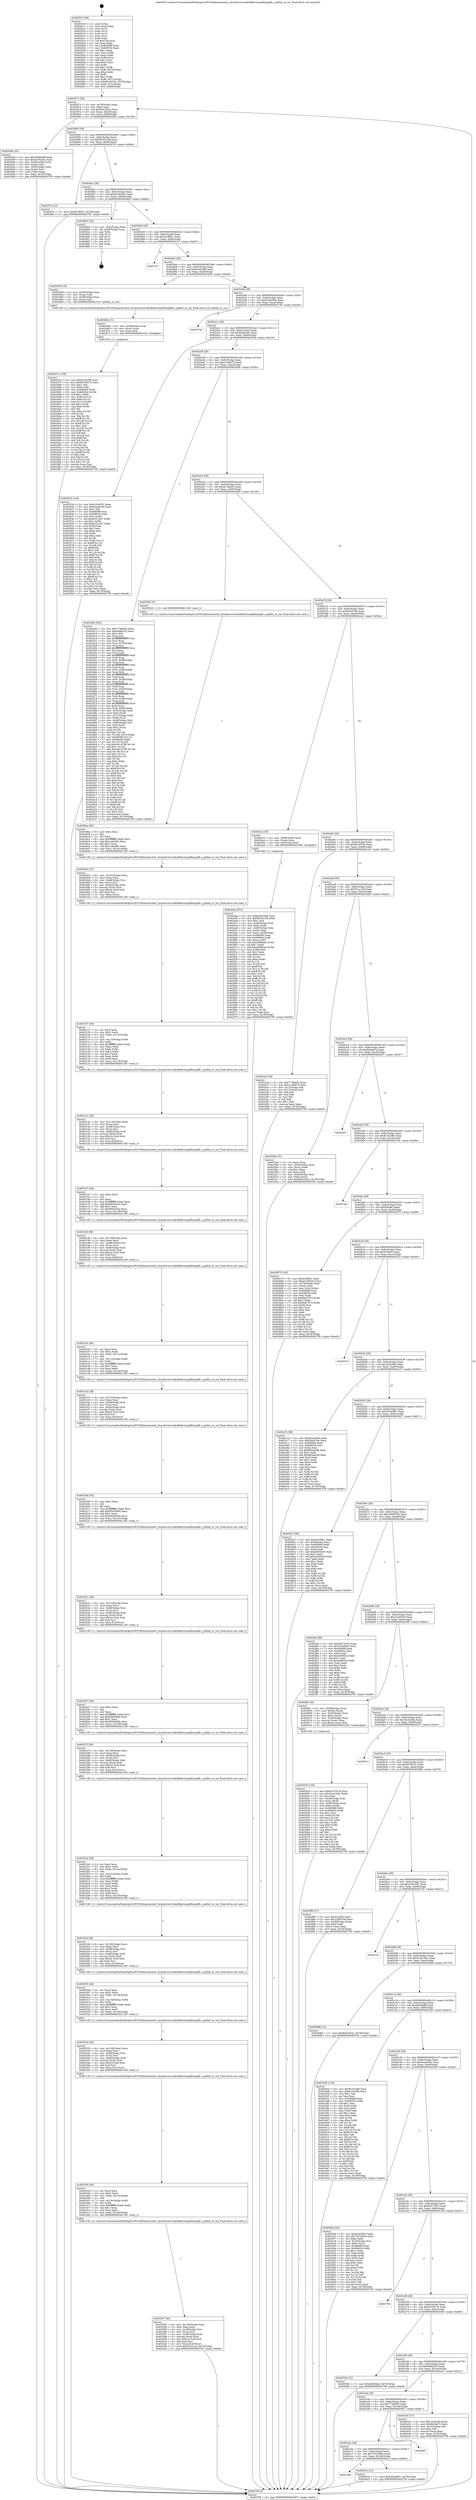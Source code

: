 digraph "0x402910" {
  label = "0x402910 (/mnt/c/Users/mathe/Desktop/tcc/POCII/binaries/extr_linuxdriversvideofbdevmmpfbmmpfb.c_pixfmt_to_var_Final-ollvm.out::main(0))"
  labelloc = "t"
  node[shape=record]

  Entry [label="",width=0.3,height=0.3,shape=circle,fillcolor=black,style=filled]
  "0x402973" [label="{
     0x402973 [29]\l
     | [instrs]\l
     &nbsp;&nbsp;0x402973 \<+3\>: mov -0x78(%rbp),%eax\l
     &nbsp;&nbsp;0x402976 \<+2\>: mov %eax,%ecx\l
     &nbsp;&nbsp;0x402978 \<+6\>: sub $0x8e01922a,%ecx\l
     &nbsp;&nbsp;0x40297e \<+6\>: mov %eax,-0x8c(%rbp)\l
     &nbsp;&nbsp;0x402984 \<+6\>: mov %ecx,-0x90(%rbp)\l
     &nbsp;&nbsp;0x40298a \<+6\>: je 0000000000403094 \<main+0x784\>\l
  }"]
  "0x403094" [label="{
     0x403094 [33]\l
     | [instrs]\l
     &nbsp;&nbsp;0x403094 \<+5\>: mov $0x4e84dd9f,%eax\l
     &nbsp;&nbsp;0x403099 \<+5\>: mov $0xee76ea52,%ecx\l
     &nbsp;&nbsp;0x40309e \<+4\>: mov -0x40(%rbp),%rdx\l
     &nbsp;&nbsp;0x4030a2 \<+2\>: mov (%rdx),%esi\l
     &nbsp;&nbsp;0x4030a4 \<+4\>: mov -0x50(%rbp),%rdx\l
     &nbsp;&nbsp;0x4030a8 \<+2\>: cmp (%rdx),%esi\l
     &nbsp;&nbsp;0x4030aa \<+3\>: cmovl %ecx,%eax\l
     &nbsp;&nbsp;0x4030ad \<+3\>: mov %eax,-0x78(%rbp)\l
     &nbsp;&nbsp;0x4030b0 \<+5\>: jmp 00000000004037f9 \<main+0xee9\>\l
  }"]
  "0x402990" [label="{
     0x402990 [28]\l
     | [instrs]\l
     &nbsp;&nbsp;0x402990 \<+5\>: jmp 0000000000402995 \<main+0x85\>\l
     &nbsp;&nbsp;0x402995 \<+6\>: mov -0x8c(%rbp),%eax\l
     &nbsp;&nbsp;0x40299b \<+5\>: sub $0x9632e158,%eax\l
     &nbsp;&nbsp;0x4029a0 \<+6\>: mov %eax,-0x94(%rbp)\l
     &nbsp;&nbsp;0x4029a6 \<+6\>: je 0000000000402f7d \<main+0x66d\>\l
  }"]
  Exit [label="",width=0.3,height=0.3,shape=circle,fillcolor=black,style=filled,peripheries=2]
  "0x402f7d" [label="{
     0x402f7d [12]\l
     | [instrs]\l
     &nbsp;&nbsp;0x402f7d \<+7\>: movl $0x387f0c47,-0x78(%rbp)\l
     &nbsp;&nbsp;0x402f84 \<+5\>: jmp 00000000004037f9 \<main+0xee9\>\l
  }"]
  "0x4029ac" [label="{
     0x4029ac [28]\l
     | [instrs]\l
     &nbsp;&nbsp;0x4029ac \<+5\>: jmp 00000000004029b1 \<main+0xa1\>\l
     &nbsp;&nbsp;0x4029b1 \<+6\>: mov -0x8c(%rbp),%eax\l
     &nbsp;&nbsp;0x4029b7 \<+5\>: sub $0xa216b443,%eax\l
     &nbsp;&nbsp;0x4029bc \<+6\>: mov %eax,-0x98(%rbp)\l
     &nbsp;&nbsp;0x4029c2 \<+6\>: je 00000000004036e5 \<main+0xdd5\>\l
  }"]
  "0x402cd8" [label="{
     0x402cd8\l
  }", style=dashed]
  "0x4036e5" [label="{
     0x4036e5 [18]\l
     | [instrs]\l
     &nbsp;&nbsp;0x4036e5 \<+3\>: mov -0x2c(%rbp),%eax\l
     &nbsp;&nbsp;0x4036e8 \<+4\>: lea -0x28(%rbp),%rsp\l
     &nbsp;&nbsp;0x4036ec \<+1\>: pop %rbx\l
     &nbsp;&nbsp;0x4036ed \<+2\>: pop %r12\l
     &nbsp;&nbsp;0x4036ef \<+2\>: pop %r13\l
     &nbsp;&nbsp;0x4036f1 \<+2\>: pop %r14\l
     &nbsp;&nbsp;0x4036f3 \<+2\>: pop %r15\l
     &nbsp;&nbsp;0x4036f5 \<+1\>: pop %rbp\l
     &nbsp;&nbsp;0x4036f6 \<+1\>: ret\l
  }"]
  "0x4029c8" [label="{
     0x4029c8 [28]\l
     | [instrs]\l
     &nbsp;&nbsp;0x4029c8 \<+5\>: jmp 00000000004029cd \<main+0xbd\>\l
     &nbsp;&nbsp;0x4029cd \<+6\>: mov -0x8c(%rbp),%eax\l
     &nbsp;&nbsp;0x4029d3 \<+5\>: sub $0xae1ff3b1,%eax\l
     &nbsp;&nbsp;0x4029d8 \<+6\>: mov %eax,-0x9c(%rbp)\l
     &nbsp;&nbsp;0x4029de \<+6\>: je 00000000004037e7 \<main+0xed7\>\l
  }"]
  "0x40361b" [label="{
     0x40361b [12]\l
     | [instrs]\l
     &nbsp;&nbsp;0x40361b \<+7\>: movl $0x20cb0807,-0x78(%rbp)\l
     &nbsp;&nbsp;0x403622 \<+5\>: jmp 00000000004037f9 \<main+0xee9\>\l
  }"]
  "0x4037e7" [label="{
     0x4037e7\l
  }", style=dashed]
  "0x4029e4" [label="{
     0x4029e4 [28]\l
     | [instrs]\l
     &nbsp;&nbsp;0x4029e4 \<+5\>: jmp 00000000004029e9 \<main+0xd9\>\l
     &nbsp;&nbsp;0x4029e9 \<+6\>: mov -0x8c(%rbp),%eax\l
     &nbsp;&nbsp;0x4029ef \<+5\>: sub $0xb1e5c4f6,%eax\l
     &nbsp;&nbsp;0x4029f4 \<+6\>: mov %eax,-0xa0(%rbp)\l
     &nbsp;&nbsp;0x4029fa \<+6\>: je 0000000000403459 \<main+0xb49\>\l
  }"]
  "0x402cbc" [label="{
     0x402cbc [28]\l
     | [instrs]\l
     &nbsp;&nbsp;0x402cbc \<+5\>: jmp 0000000000402cc1 \<main+0x3b1\>\l
     &nbsp;&nbsp;0x402cc1 \<+6\>: mov -0x8c(%rbp),%eax\l
     &nbsp;&nbsp;0x402cc7 \<+5\>: sub $0x79220b50,%eax\l
     &nbsp;&nbsp;0x402ccc \<+6\>: mov %eax,-0x108(%rbp)\l
     &nbsp;&nbsp;0x402cd2 \<+6\>: je 000000000040361b \<main+0xd0b\>\l
  }"]
  "0x403459" [label="{
     0x403459 [18]\l
     | [instrs]\l
     &nbsp;&nbsp;0x403459 \<+4\>: mov -0x48(%rbp),%rax\l
     &nbsp;&nbsp;0x40345d \<+3\>: mov (%rax),%rdi\l
     &nbsp;&nbsp;0x403460 \<+4\>: mov -0x58(%rbp),%rax\l
     &nbsp;&nbsp;0x403464 \<+2\>: mov (%rax),%esi\l
     &nbsp;&nbsp;0x403466 \<+5\>: call 00000000004015c0 \<pixfmt_to_var\>\l
     | [calls]\l
     &nbsp;&nbsp;0x4015c0 \{1\} (/mnt/c/Users/mathe/Desktop/tcc/POCII/binaries/extr_linuxdriversvideofbdevmmpfbmmpfb.c_pixfmt_to_var_Final-ollvm.out::pixfmt_to_var)\l
  }"]
  "0x402a00" [label="{
     0x402a00 [28]\l
     | [instrs]\l
     &nbsp;&nbsp;0x402a00 \<+5\>: jmp 0000000000402a05 \<main+0xf5\>\l
     &nbsp;&nbsp;0x402a05 \<+6\>: mov -0x8c(%rbp),%eax\l
     &nbsp;&nbsp;0x402a0b \<+5\>: sub $0xb2ea309e,%eax\l
     &nbsp;&nbsp;0x402a10 \<+6\>: mov %eax,-0xa4(%rbp)\l
     &nbsp;&nbsp;0x402a16 \<+6\>: je 0000000000403736 \<main+0xe26\>\l
  }"]
  "0x4036f7" [label="{
     0x4036f7\l
  }", style=dashed]
  "0x403736" [label="{
     0x403736\l
  }", style=dashed]
  "0x402a1c" [label="{
     0x402a1c [28]\l
     | [instrs]\l
     &nbsp;&nbsp;0x402a1c \<+5\>: jmp 0000000000402a21 \<main+0x111\>\l
     &nbsp;&nbsp;0x402a21 \<+6\>: mov -0x8c(%rbp),%eax\l
     &nbsp;&nbsp;0x402a27 \<+5\>: sub $0xb662fadc,%eax\l
     &nbsp;&nbsp;0x402a2c \<+6\>: mov %eax,-0xa8(%rbp)\l
     &nbsp;&nbsp;0x402a32 \<+6\>: je 000000000040352d \<main+0xc1d\>\l
  }"]
  "0x40347a" [label="{
     0x40347a [138]\l
     | [instrs]\l
     &nbsp;&nbsp;0x40347a \<+5\>: mov $0xfe142280,%esi\l
     &nbsp;&nbsp;0x40347f \<+5\>: mov $0x63190176,%ecx\l
     &nbsp;&nbsp;0x403484 \<+2\>: mov $0x1,%dl\l
     &nbsp;&nbsp;0x403486 \<+3\>: xor %r8d,%r8d\l
     &nbsp;&nbsp;0x403489 \<+8\>: mov 0x406068,%r9d\l
     &nbsp;&nbsp;0x403491 \<+8\>: mov 0x406054,%r10d\l
     &nbsp;&nbsp;0x403499 \<+4\>: sub $0x1,%r8d\l
     &nbsp;&nbsp;0x40349d \<+3\>: mov %r9d,%r11d\l
     &nbsp;&nbsp;0x4034a0 \<+3\>: add %r8d,%r11d\l
     &nbsp;&nbsp;0x4034a3 \<+4\>: imul %r11d,%r9d\l
     &nbsp;&nbsp;0x4034a7 \<+4\>: and $0x1,%r9d\l
     &nbsp;&nbsp;0x4034ab \<+4\>: cmp $0x0,%r9d\l
     &nbsp;&nbsp;0x4034af \<+3\>: sete %bl\l
     &nbsp;&nbsp;0x4034b2 \<+4\>: cmp $0xa,%r10d\l
     &nbsp;&nbsp;0x4034b6 \<+4\>: setl %r14b\l
     &nbsp;&nbsp;0x4034ba \<+3\>: mov %bl,%r15b\l
     &nbsp;&nbsp;0x4034bd \<+4\>: xor $0xff,%r15b\l
     &nbsp;&nbsp;0x4034c1 \<+3\>: mov %r14b,%r12b\l
     &nbsp;&nbsp;0x4034c4 \<+4\>: xor $0xff,%r12b\l
     &nbsp;&nbsp;0x4034c8 \<+3\>: xor $0x1,%dl\l
     &nbsp;&nbsp;0x4034cb \<+3\>: mov %r15b,%r13b\l
     &nbsp;&nbsp;0x4034ce \<+4\>: and $0xff,%r13b\l
     &nbsp;&nbsp;0x4034d2 \<+2\>: and %dl,%bl\l
     &nbsp;&nbsp;0x4034d4 \<+3\>: mov %r12b,%al\l
     &nbsp;&nbsp;0x4034d7 \<+2\>: and $0xff,%al\l
     &nbsp;&nbsp;0x4034d9 \<+3\>: and %dl,%r14b\l
     &nbsp;&nbsp;0x4034dc \<+3\>: or %bl,%r13b\l
     &nbsp;&nbsp;0x4034df \<+3\>: or %r14b,%al\l
     &nbsp;&nbsp;0x4034e2 \<+3\>: xor %al,%r13b\l
     &nbsp;&nbsp;0x4034e5 \<+3\>: or %r12b,%r15b\l
     &nbsp;&nbsp;0x4034e8 \<+4\>: xor $0xff,%r15b\l
     &nbsp;&nbsp;0x4034ec \<+3\>: or $0x1,%dl\l
     &nbsp;&nbsp;0x4034ef \<+3\>: and %dl,%r15b\l
     &nbsp;&nbsp;0x4034f2 \<+3\>: or %r15b,%r13b\l
     &nbsp;&nbsp;0x4034f5 \<+4\>: test $0x1,%r13b\l
     &nbsp;&nbsp;0x4034f9 \<+3\>: cmovne %ecx,%esi\l
     &nbsp;&nbsp;0x4034fc \<+3\>: mov %esi,-0x78(%rbp)\l
     &nbsp;&nbsp;0x4034ff \<+5\>: jmp 00000000004037f9 \<main+0xee9\>\l
  }"]
  "0x40352d" [label="{
     0x40352d [144]\l
     | [instrs]\l
     &nbsp;&nbsp;0x40352d \<+5\>: mov $0x419c05f1,%eax\l
     &nbsp;&nbsp;0x403532 \<+5\>: mov $0x4eade545,%ecx\l
     &nbsp;&nbsp;0x403537 \<+2\>: mov $0x1,%dl\l
     &nbsp;&nbsp;0x403539 \<+7\>: mov 0x406068,%esi\l
     &nbsp;&nbsp;0x403540 \<+7\>: mov 0x406054,%edi\l
     &nbsp;&nbsp;0x403547 \<+3\>: mov %esi,%r8d\l
     &nbsp;&nbsp;0x40354a \<+7\>: sub $0xe251cf47,%r8d\l
     &nbsp;&nbsp;0x403551 \<+4\>: sub $0x1,%r8d\l
     &nbsp;&nbsp;0x403555 \<+7\>: add $0xe251cf47,%r8d\l
     &nbsp;&nbsp;0x40355c \<+4\>: imul %r8d,%esi\l
     &nbsp;&nbsp;0x403560 \<+3\>: and $0x1,%esi\l
     &nbsp;&nbsp;0x403563 \<+3\>: cmp $0x0,%esi\l
     &nbsp;&nbsp;0x403566 \<+4\>: sete %r9b\l
     &nbsp;&nbsp;0x40356a \<+3\>: cmp $0xa,%edi\l
     &nbsp;&nbsp;0x40356d \<+4\>: setl %r10b\l
     &nbsp;&nbsp;0x403571 \<+3\>: mov %r9b,%r11b\l
     &nbsp;&nbsp;0x403574 \<+4\>: xor $0xff,%r11b\l
     &nbsp;&nbsp;0x403578 \<+3\>: mov %r10b,%bl\l
     &nbsp;&nbsp;0x40357b \<+3\>: xor $0xff,%bl\l
     &nbsp;&nbsp;0x40357e \<+3\>: xor $0x1,%dl\l
     &nbsp;&nbsp;0x403581 \<+3\>: mov %r11b,%r14b\l
     &nbsp;&nbsp;0x403584 \<+4\>: and $0xff,%r14b\l
     &nbsp;&nbsp;0x403588 \<+3\>: and %dl,%r9b\l
     &nbsp;&nbsp;0x40358b \<+3\>: mov %bl,%r15b\l
     &nbsp;&nbsp;0x40358e \<+4\>: and $0xff,%r15b\l
     &nbsp;&nbsp;0x403592 \<+3\>: and %dl,%r10b\l
     &nbsp;&nbsp;0x403595 \<+3\>: or %r9b,%r14b\l
     &nbsp;&nbsp;0x403598 \<+3\>: or %r10b,%r15b\l
     &nbsp;&nbsp;0x40359b \<+3\>: xor %r15b,%r14b\l
     &nbsp;&nbsp;0x40359e \<+3\>: or %bl,%r11b\l
     &nbsp;&nbsp;0x4035a1 \<+4\>: xor $0xff,%r11b\l
     &nbsp;&nbsp;0x4035a5 \<+3\>: or $0x1,%dl\l
     &nbsp;&nbsp;0x4035a8 \<+3\>: and %dl,%r11b\l
     &nbsp;&nbsp;0x4035ab \<+3\>: or %r11b,%r14b\l
     &nbsp;&nbsp;0x4035ae \<+4\>: test $0x1,%r14b\l
     &nbsp;&nbsp;0x4035b2 \<+3\>: cmovne %ecx,%eax\l
     &nbsp;&nbsp;0x4035b5 \<+3\>: mov %eax,-0x78(%rbp)\l
     &nbsp;&nbsp;0x4035b8 \<+5\>: jmp 00000000004037f9 \<main+0xee9\>\l
  }"]
  "0x402a38" [label="{
     0x402a38 [28]\l
     | [instrs]\l
     &nbsp;&nbsp;0x402a38 \<+5\>: jmp 0000000000402a3d \<main+0x12d\>\l
     &nbsp;&nbsp;0x402a3d \<+6\>: mov -0x8c(%rbp),%eax\l
     &nbsp;&nbsp;0x402a43 \<+5\>: sub $0xc1c60b70,%eax\l
     &nbsp;&nbsp;0x402a48 \<+6\>: mov %eax,-0xac(%rbp)\l
     &nbsp;&nbsp;0x402a4e \<+6\>: je 0000000000402d0e \<main+0x3fe\>\l
  }"]
  "0x40346b" [label="{
     0x40346b [15]\l
     | [instrs]\l
     &nbsp;&nbsp;0x40346b \<+4\>: mov -0x48(%rbp),%rax\l
     &nbsp;&nbsp;0x40346f \<+3\>: mov (%rax),%rax\l
     &nbsp;&nbsp;0x403472 \<+3\>: mov %rax,%rdi\l
     &nbsp;&nbsp;0x403475 \<+5\>: call 0000000000401030 \<free@plt\>\l
     | [calls]\l
     &nbsp;&nbsp;0x401030 \{1\} (unknown)\l
  }"]
  "0x402d0e" [label="{
     0x402d0e [302]\l
     | [instrs]\l
     &nbsp;&nbsp;0x402d0e \<+5\>: mov $0x773fe802,%eax\l
     &nbsp;&nbsp;0x402d13 \<+5\>: mov $0x6ef6dc52,%ecx\l
     &nbsp;&nbsp;0x402d18 \<+2\>: mov $0x1,%dl\l
     &nbsp;&nbsp;0x402d1a \<+3\>: mov %rsp,%rsi\l
     &nbsp;&nbsp;0x402d1d \<+4\>: add $0xfffffffffffffff0,%rsi\l
     &nbsp;&nbsp;0x402d21 \<+3\>: mov %rsi,%rsp\l
     &nbsp;&nbsp;0x402d24 \<+4\>: mov %rsi,-0x70(%rbp)\l
     &nbsp;&nbsp;0x402d28 \<+3\>: mov %rsp,%rsi\l
     &nbsp;&nbsp;0x402d2b \<+4\>: add $0xfffffffffffffff0,%rsi\l
     &nbsp;&nbsp;0x402d2f \<+3\>: mov %rsi,%rsp\l
     &nbsp;&nbsp;0x402d32 \<+3\>: mov %rsp,%rdi\l
     &nbsp;&nbsp;0x402d35 \<+4\>: add $0xfffffffffffffff0,%rdi\l
     &nbsp;&nbsp;0x402d39 \<+3\>: mov %rdi,%rsp\l
     &nbsp;&nbsp;0x402d3c \<+4\>: mov %rdi,-0x68(%rbp)\l
     &nbsp;&nbsp;0x402d40 \<+3\>: mov %rsp,%rdi\l
     &nbsp;&nbsp;0x402d43 \<+4\>: add $0xfffffffffffffff0,%rdi\l
     &nbsp;&nbsp;0x402d47 \<+3\>: mov %rdi,%rsp\l
     &nbsp;&nbsp;0x402d4a \<+4\>: mov %rdi,-0x60(%rbp)\l
     &nbsp;&nbsp;0x402d4e \<+3\>: mov %rsp,%rdi\l
     &nbsp;&nbsp;0x402d51 \<+4\>: add $0xfffffffffffffff0,%rdi\l
     &nbsp;&nbsp;0x402d55 \<+3\>: mov %rdi,%rsp\l
     &nbsp;&nbsp;0x402d58 \<+4\>: mov %rdi,-0x58(%rbp)\l
     &nbsp;&nbsp;0x402d5c \<+3\>: mov %rsp,%rdi\l
     &nbsp;&nbsp;0x402d5f \<+4\>: add $0xfffffffffffffff0,%rdi\l
     &nbsp;&nbsp;0x402d63 \<+3\>: mov %rdi,%rsp\l
     &nbsp;&nbsp;0x402d66 \<+4\>: mov %rdi,-0x50(%rbp)\l
     &nbsp;&nbsp;0x402d6a \<+3\>: mov %rsp,%rdi\l
     &nbsp;&nbsp;0x402d6d \<+4\>: add $0xfffffffffffffff0,%rdi\l
     &nbsp;&nbsp;0x402d71 \<+3\>: mov %rdi,%rsp\l
     &nbsp;&nbsp;0x402d74 \<+4\>: mov %rdi,-0x48(%rbp)\l
     &nbsp;&nbsp;0x402d78 \<+3\>: mov %rsp,%rdi\l
     &nbsp;&nbsp;0x402d7b \<+4\>: add $0xfffffffffffffff0,%rdi\l
     &nbsp;&nbsp;0x402d7f \<+3\>: mov %rdi,%rsp\l
     &nbsp;&nbsp;0x402d82 \<+4\>: mov %rdi,-0x40(%rbp)\l
     &nbsp;&nbsp;0x402d86 \<+4\>: mov -0x70(%rbp),%rdi\l
     &nbsp;&nbsp;0x402d8a \<+6\>: movl $0x0,(%rdi)\l
     &nbsp;&nbsp;0x402d90 \<+4\>: mov -0x7c(%rbp),%r8d\l
     &nbsp;&nbsp;0x402d94 \<+3\>: mov %r8d,(%rsi)\l
     &nbsp;&nbsp;0x402d97 \<+4\>: mov -0x68(%rbp),%rdi\l
     &nbsp;&nbsp;0x402d9b \<+7\>: mov -0x88(%rbp),%r9\l
     &nbsp;&nbsp;0x402da2 \<+3\>: mov %r9,(%rdi)\l
     &nbsp;&nbsp;0x402da5 \<+3\>: cmpl $0x2,(%rsi)\l
     &nbsp;&nbsp;0x402da8 \<+4\>: setne %r10b\l
     &nbsp;&nbsp;0x402dac \<+4\>: and $0x1,%r10b\l
     &nbsp;&nbsp;0x402db0 \<+4\>: mov %r10b,-0x31(%rbp)\l
     &nbsp;&nbsp;0x402db4 \<+8\>: mov 0x406068,%r11d\l
     &nbsp;&nbsp;0x402dbc \<+7\>: mov 0x406054,%ebx\l
     &nbsp;&nbsp;0x402dc3 \<+3\>: mov %r11d,%r14d\l
     &nbsp;&nbsp;0x402dc6 \<+7\>: sub $0xc0e14798,%r14d\l
     &nbsp;&nbsp;0x402dcd \<+4\>: sub $0x1,%r14d\l
     &nbsp;&nbsp;0x402dd1 \<+7\>: add $0xc0e14798,%r14d\l
     &nbsp;&nbsp;0x402dd8 \<+4\>: imul %r14d,%r11d\l
     &nbsp;&nbsp;0x402ddc \<+4\>: and $0x1,%r11d\l
     &nbsp;&nbsp;0x402de0 \<+4\>: cmp $0x0,%r11d\l
     &nbsp;&nbsp;0x402de4 \<+4\>: sete %r10b\l
     &nbsp;&nbsp;0x402de8 \<+3\>: cmp $0xa,%ebx\l
     &nbsp;&nbsp;0x402deb \<+4\>: setl %r15b\l
     &nbsp;&nbsp;0x402def \<+3\>: mov %r10b,%r12b\l
     &nbsp;&nbsp;0x402df2 \<+4\>: xor $0xff,%r12b\l
     &nbsp;&nbsp;0x402df6 \<+3\>: mov %r15b,%r13b\l
     &nbsp;&nbsp;0x402df9 \<+4\>: xor $0xff,%r13b\l
     &nbsp;&nbsp;0x402dfd \<+3\>: xor $0x0,%dl\l
     &nbsp;&nbsp;0x402e00 \<+3\>: mov %r12b,%sil\l
     &nbsp;&nbsp;0x402e03 \<+4\>: and $0x0,%sil\l
     &nbsp;&nbsp;0x402e07 \<+3\>: and %dl,%r10b\l
     &nbsp;&nbsp;0x402e0a \<+3\>: mov %r13b,%dil\l
     &nbsp;&nbsp;0x402e0d \<+4\>: and $0x0,%dil\l
     &nbsp;&nbsp;0x402e11 \<+3\>: and %dl,%r15b\l
     &nbsp;&nbsp;0x402e14 \<+3\>: or %r10b,%sil\l
     &nbsp;&nbsp;0x402e17 \<+3\>: or %r15b,%dil\l
     &nbsp;&nbsp;0x402e1a \<+3\>: xor %dil,%sil\l
     &nbsp;&nbsp;0x402e1d \<+3\>: or %r13b,%r12b\l
     &nbsp;&nbsp;0x402e20 \<+4\>: xor $0xff,%r12b\l
     &nbsp;&nbsp;0x402e24 \<+3\>: or $0x0,%dl\l
     &nbsp;&nbsp;0x402e27 \<+3\>: and %dl,%r12b\l
     &nbsp;&nbsp;0x402e2a \<+3\>: or %r12b,%sil\l
     &nbsp;&nbsp;0x402e2d \<+4\>: test $0x1,%sil\l
     &nbsp;&nbsp;0x402e31 \<+3\>: cmovne %ecx,%eax\l
     &nbsp;&nbsp;0x402e34 \<+3\>: mov %eax,-0x78(%rbp)\l
     &nbsp;&nbsp;0x402e37 \<+5\>: jmp 00000000004037f9 \<main+0xee9\>\l
  }"]
  "0x402a54" [label="{
     0x402a54 [28]\l
     | [instrs]\l
     &nbsp;&nbsp;0x402a54 \<+5\>: jmp 0000000000402a59 \<main+0x149\>\l
     &nbsp;&nbsp;0x402a59 \<+6\>: mov -0x8c(%rbp),%eax\l
     &nbsp;&nbsp;0x402a5f \<+5\>: sub $0xee76ea52,%eax\l
     &nbsp;&nbsp;0x402a64 \<+6\>: mov %eax,-0xb0(%rbp)\l
     &nbsp;&nbsp;0x402a6a \<+6\>: je 00000000004030b5 \<main+0x7a5\>\l
  }"]
  "0x403387" [label="{
     0x403387 [45]\l
     | [instrs]\l
     &nbsp;&nbsp;0x403387 \<+6\>: mov -0x140(%rbp),%ecx\l
     &nbsp;&nbsp;0x40338d \<+3\>: imul %eax,%ecx\l
     &nbsp;&nbsp;0x403390 \<+4\>: mov -0x48(%rbp),%rsi\l
     &nbsp;&nbsp;0x403394 \<+3\>: mov (%rsi),%rsi\l
     &nbsp;&nbsp;0x403397 \<+4\>: mov -0x40(%rbp),%rdi\l
     &nbsp;&nbsp;0x40339b \<+3\>: movslq (%rdi),%rdi\l
     &nbsp;&nbsp;0x40339e \<+4\>: imul $0x24,%rdi,%rdi\l
     &nbsp;&nbsp;0x4033a2 \<+3\>: add %rdi,%rsi\l
     &nbsp;&nbsp;0x4033a5 \<+3\>: mov %ecx,0x20(%rsi)\l
     &nbsp;&nbsp;0x4033a8 \<+7\>: movl $0xf7ca11ed,-0x78(%rbp)\l
     &nbsp;&nbsp;0x4033af \<+5\>: jmp 00000000004037f9 \<main+0xee9\>\l
  }"]
  "0x4030b5" [label="{
     0x4030b5 [5]\l
     | [instrs]\l
     &nbsp;&nbsp;0x4030b5 \<+5\>: call 0000000000401160 \<next_i\>\l
     | [calls]\l
     &nbsp;&nbsp;0x401160 \{1\} (/mnt/c/Users/mathe/Desktop/tcc/POCII/binaries/extr_linuxdriversvideofbdevmmpfbmmpfb.c_pixfmt_to_var_Final-ollvm.out::next_i)\l
  }"]
  "0x402a70" [label="{
     0x402a70 [28]\l
     | [instrs]\l
     &nbsp;&nbsp;0x402a70 \<+5\>: jmp 0000000000402a75 \<main+0x165\>\l
     &nbsp;&nbsp;0x402a75 \<+6\>: mov -0x8c(%rbp),%eax\l
     &nbsp;&nbsp;0x402a7b \<+5\>: sub $0xf2a5476e,%eax\l
     &nbsp;&nbsp;0x402a80 \<+6\>: mov %eax,-0xb4(%rbp)\l
     &nbsp;&nbsp;0x402a86 \<+6\>: je 0000000000402eca \<main+0x5ba\>\l
  }"]
  "0x403359" [label="{
     0x403359 [46]\l
     | [instrs]\l
     &nbsp;&nbsp;0x403359 \<+2\>: xor %ecx,%ecx\l
     &nbsp;&nbsp;0x40335b \<+5\>: mov $0x2,%edx\l
     &nbsp;&nbsp;0x403360 \<+6\>: mov %edx,-0x13c(%rbp)\l
     &nbsp;&nbsp;0x403366 \<+1\>: cltd\l
     &nbsp;&nbsp;0x403367 \<+7\>: mov -0x13c(%rbp),%r8d\l
     &nbsp;&nbsp;0x40336e \<+3\>: idiv %r8d\l
     &nbsp;&nbsp;0x403371 \<+6\>: imul $0xfffffffe,%edx,%edx\l
     &nbsp;&nbsp;0x403377 \<+3\>: sub $0x1,%ecx\l
     &nbsp;&nbsp;0x40337a \<+2\>: sub %ecx,%edx\l
     &nbsp;&nbsp;0x40337c \<+6\>: mov %edx,-0x140(%rbp)\l
     &nbsp;&nbsp;0x403382 \<+5\>: call 0000000000401160 \<next_i\>\l
     | [calls]\l
     &nbsp;&nbsp;0x401160 \{1\} (/mnt/c/Users/mathe/Desktop/tcc/POCII/binaries/extr_linuxdriversvideofbdevmmpfbmmpfb.c_pixfmt_to_var_Final-ollvm.out::next_i)\l
  }"]
  "0x402eca" [label="{
     0x402eca [16]\l
     | [instrs]\l
     &nbsp;&nbsp;0x402eca \<+4\>: mov -0x68(%rbp),%rax\l
     &nbsp;&nbsp;0x402ece \<+3\>: mov (%rax),%rax\l
     &nbsp;&nbsp;0x402ed1 \<+4\>: mov 0x8(%rax),%rdi\l
     &nbsp;&nbsp;0x402ed5 \<+5\>: call 0000000000401060 \<atoi@plt\>\l
     | [calls]\l
     &nbsp;&nbsp;0x401060 \{1\} (unknown)\l
  }"]
  "0x402a8c" [label="{
     0x402a8c [28]\l
     | [instrs]\l
     &nbsp;&nbsp;0x402a8c \<+5\>: jmp 0000000000402a91 \<main+0x181\>\l
     &nbsp;&nbsp;0x402a91 \<+6\>: mov -0x8c(%rbp),%eax\l
     &nbsp;&nbsp;0x402a97 \<+5\>: sub $0xf5c0553b,%eax\l
     &nbsp;&nbsp;0x402a9c \<+6\>: mov %eax,-0xb8(%rbp)\l
     &nbsp;&nbsp;0x402aa2 \<+6\>: je 0000000000402ce2 \<main+0x3d2\>\l
  }"]
  "0x403333" [label="{
     0x403333 [38]\l
     | [instrs]\l
     &nbsp;&nbsp;0x403333 \<+6\>: mov -0x138(%rbp),%ecx\l
     &nbsp;&nbsp;0x403339 \<+3\>: imul %eax,%ecx\l
     &nbsp;&nbsp;0x40333c \<+4\>: mov -0x48(%rbp),%rsi\l
     &nbsp;&nbsp;0x403340 \<+3\>: mov (%rsi),%rsi\l
     &nbsp;&nbsp;0x403343 \<+4\>: mov -0x40(%rbp),%rdi\l
     &nbsp;&nbsp;0x403347 \<+3\>: movslq (%rdi),%rdi\l
     &nbsp;&nbsp;0x40334a \<+4\>: imul $0x24,%rdi,%rdi\l
     &nbsp;&nbsp;0x40334e \<+3\>: add %rdi,%rsi\l
     &nbsp;&nbsp;0x403351 \<+3\>: mov %ecx,0x1c(%rsi)\l
     &nbsp;&nbsp;0x403354 \<+5\>: call 0000000000401160 \<next_i\>\l
     | [calls]\l
     &nbsp;&nbsp;0x401160 \{1\} (/mnt/c/Users/mathe/Desktop/tcc/POCII/binaries/extr_linuxdriversvideofbdevmmpfbmmpfb.c_pixfmt_to_var_Final-ollvm.out::next_i)\l
  }"]
  "0x402ce2" [label="{
     0x402ce2 [44]\l
     | [instrs]\l
     &nbsp;&nbsp;0x402ce2 \<+5\>: mov $0x773fe802,%eax\l
     &nbsp;&nbsp;0x402ce7 \<+5\>: mov $0xc1c60b70,%ecx\l
     &nbsp;&nbsp;0x402cec \<+3\>: mov -0x72(%rbp),%dl\l
     &nbsp;&nbsp;0x402cef \<+4\>: mov -0x71(%rbp),%sil\l
     &nbsp;&nbsp;0x402cf3 \<+3\>: mov %dl,%dil\l
     &nbsp;&nbsp;0x402cf6 \<+3\>: and %sil,%dil\l
     &nbsp;&nbsp;0x402cf9 \<+3\>: xor %sil,%dl\l
     &nbsp;&nbsp;0x402cfc \<+3\>: or %dl,%dil\l
     &nbsp;&nbsp;0x402cff \<+4\>: test $0x1,%dil\l
     &nbsp;&nbsp;0x402d03 \<+3\>: cmovne %ecx,%eax\l
     &nbsp;&nbsp;0x402d06 \<+3\>: mov %eax,-0x78(%rbp)\l
     &nbsp;&nbsp;0x402d09 \<+5\>: jmp 00000000004037f9 \<main+0xee9\>\l
  }"]
  "0x402aa8" [label="{
     0x402aa8 [28]\l
     | [instrs]\l
     &nbsp;&nbsp;0x402aa8 \<+5\>: jmp 0000000000402aad \<main+0x19d\>\l
     &nbsp;&nbsp;0x402aad \<+6\>: mov -0x8c(%rbp),%eax\l
     &nbsp;&nbsp;0x402ab3 \<+5\>: sub $0xf7ca11ed,%eax\l
     &nbsp;&nbsp;0x402ab8 \<+6\>: mov %eax,-0xbc(%rbp)\l
     &nbsp;&nbsp;0x402abe \<+6\>: je 00000000004033b4 \<main+0xaa4\>\l
  }"]
  "0x4037f9" [label="{
     0x4037f9 [5]\l
     | [instrs]\l
     &nbsp;&nbsp;0x4037f9 \<+5\>: jmp 0000000000402973 \<main+0x63\>\l
  }"]
  "0x402910" [label="{
     0x402910 [99]\l
     | [instrs]\l
     &nbsp;&nbsp;0x402910 \<+1\>: push %rbp\l
     &nbsp;&nbsp;0x402911 \<+3\>: mov %rsp,%rbp\l
     &nbsp;&nbsp;0x402914 \<+2\>: push %r15\l
     &nbsp;&nbsp;0x402916 \<+2\>: push %r14\l
     &nbsp;&nbsp;0x402918 \<+2\>: push %r13\l
     &nbsp;&nbsp;0x40291a \<+2\>: push %r12\l
     &nbsp;&nbsp;0x40291c \<+1\>: push %rbx\l
     &nbsp;&nbsp;0x40291d \<+7\>: sub $0x128,%rsp\l
     &nbsp;&nbsp;0x402924 \<+2\>: xor %eax,%eax\l
     &nbsp;&nbsp;0x402926 \<+7\>: mov 0x406068,%ecx\l
     &nbsp;&nbsp;0x40292d \<+7\>: mov 0x406054,%edx\l
     &nbsp;&nbsp;0x402934 \<+3\>: sub $0x1,%eax\l
     &nbsp;&nbsp;0x402937 \<+3\>: mov %ecx,%r8d\l
     &nbsp;&nbsp;0x40293a \<+3\>: add %eax,%r8d\l
     &nbsp;&nbsp;0x40293d \<+4\>: imul %r8d,%ecx\l
     &nbsp;&nbsp;0x402941 \<+3\>: and $0x1,%ecx\l
     &nbsp;&nbsp;0x402944 \<+3\>: cmp $0x0,%ecx\l
     &nbsp;&nbsp;0x402947 \<+4\>: sete %r9b\l
     &nbsp;&nbsp;0x40294b \<+4\>: and $0x1,%r9b\l
     &nbsp;&nbsp;0x40294f \<+4\>: mov %r9b,-0x72(%rbp)\l
     &nbsp;&nbsp;0x402953 \<+3\>: cmp $0xa,%edx\l
     &nbsp;&nbsp;0x402956 \<+4\>: setl %r9b\l
     &nbsp;&nbsp;0x40295a \<+4\>: and $0x1,%r9b\l
     &nbsp;&nbsp;0x40295e \<+4\>: mov %r9b,-0x71(%rbp)\l
     &nbsp;&nbsp;0x402962 \<+7\>: movl $0xf5c0553b,-0x78(%rbp)\l
     &nbsp;&nbsp;0x402969 \<+3\>: mov %edi,-0x7c(%rbp)\l
     &nbsp;&nbsp;0x40296c \<+7\>: mov %rsi,-0x88(%rbp)\l
  }"]
  "0x403305" [label="{
     0x403305 [46]\l
     | [instrs]\l
     &nbsp;&nbsp;0x403305 \<+2\>: xor %ecx,%ecx\l
     &nbsp;&nbsp;0x403307 \<+5\>: mov $0x2,%edx\l
     &nbsp;&nbsp;0x40330c \<+6\>: mov %edx,-0x134(%rbp)\l
     &nbsp;&nbsp;0x403312 \<+1\>: cltd\l
     &nbsp;&nbsp;0x403313 \<+7\>: mov -0x134(%rbp),%r8d\l
     &nbsp;&nbsp;0x40331a \<+3\>: idiv %r8d\l
     &nbsp;&nbsp;0x40331d \<+6\>: imul $0xfffffffe,%edx,%edx\l
     &nbsp;&nbsp;0x403323 \<+3\>: sub $0x1,%ecx\l
     &nbsp;&nbsp;0x403326 \<+2\>: sub %ecx,%edx\l
     &nbsp;&nbsp;0x403328 \<+6\>: mov %edx,-0x138(%rbp)\l
     &nbsp;&nbsp;0x40332e \<+5\>: call 0000000000401160 \<next_i\>\l
     | [calls]\l
     &nbsp;&nbsp;0x401160 \{1\} (/mnt/c/Users/mathe/Desktop/tcc/POCII/binaries/extr_linuxdriversvideofbdevmmpfbmmpfb.c_pixfmt_to_var_Final-ollvm.out::next_i)\l
  }"]
  "0x4032df" [label="{
     0x4032df [38]\l
     | [instrs]\l
     &nbsp;&nbsp;0x4032df \<+6\>: mov -0x130(%rbp),%ecx\l
     &nbsp;&nbsp;0x4032e5 \<+3\>: imul %eax,%ecx\l
     &nbsp;&nbsp;0x4032e8 \<+4\>: mov -0x48(%rbp),%rsi\l
     &nbsp;&nbsp;0x4032ec \<+3\>: mov (%rsi),%rsi\l
     &nbsp;&nbsp;0x4032ef \<+4\>: mov -0x40(%rbp),%rdi\l
     &nbsp;&nbsp;0x4032f3 \<+3\>: movslq (%rdi),%rdi\l
     &nbsp;&nbsp;0x4032f6 \<+4\>: imul $0x24,%rdi,%rdi\l
     &nbsp;&nbsp;0x4032fa \<+3\>: add %rdi,%rsi\l
     &nbsp;&nbsp;0x4032fd \<+3\>: mov %ecx,0x18(%rsi)\l
     &nbsp;&nbsp;0x403300 \<+5\>: call 0000000000401160 \<next_i\>\l
     | [calls]\l
     &nbsp;&nbsp;0x401160 \{1\} (/mnt/c/Users/mathe/Desktop/tcc/POCII/binaries/extr_linuxdriversvideofbdevmmpfbmmpfb.c_pixfmt_to_var_Final-ollvm.out::next_i)\l
  }"]
  "0x4033b4" [label="{
     0x4033b4 [31]\l
     | [instrs]\l
     &nbsp;&nbsp;0x4033b4 \<+2\>: xor %eax,%eax\l
     &nbsp;&nbsp;0x4033b6 \<+4\>: mov -0x40(%rbp),%rcx\l
     &nbsp;&nbsp;0x4033ba \<+2\>: mov (%rcx),%edx\l
     &nbsp;&nbsp;0x4033bc \<+3\>: sub $0x1,%eax\l
     &nbsp;&nbsp;0x4033bf \<+2\>: sub %eax,%edx\l
     &nbsp;&nbsp;0x4033c1 \<+4\>: mov -0x40(%rbp),%rcx\l
     &nbsp;&nbsp;0x4033c5 \<+2\>: mov %edx,(%rcx)\l
     &nbsp;&nbsp;0x4033c7 \<+7\>: movl $0x8e01922a,-0x78(%rbp)\l
     &nbsp;&nbsp;0x4033ce \<+5\>: jmp 00000000004037f9 \<main+0xee9\>\l
  }"]
  "0x402ac4" [label="{
     0x402ac4 [28]\l
     | [instrs]\l
     &nbsp;&nbsp;0x402ac4 \<+5\>: jmp 0000000000402ac9 \<main+0x1b9\>\l
     &nbsp;&nbsp;0x402ac9 \<+6\>: mov -0x8c(%rbp),%eax\l
     &nbsp;&nbsp;0x402acf \<+5\>: sub $0xfdc9ed7c,%eax\l
     &nbsp;&nbsp;0x402ad4 \<+6\>: mov %eax,-0xc0(%rbp)\l
     &nbsp;&nbsp;0x402ada \<+6\>: je 0000000000402e57 \<main+0x547\>\l
  }"]
  "0x4032a5" [label="{
     0x4032a5 [58]\l
     | [instrs]\l
     &nbsp;&nbsp;0x4032a5 \<+2\>: xor %ecx,%ecx\l
     &nbsp;&nbsp;0x4032a7 \<+5\>: mov $0x2,%edx\l
     &nbsp;&nbsp;0x4032ac \<+6\>: mov %edx,-0x12c(%rbp)\l
     &nbsp;&nbsp;0x4032b2 \<+1\>: cltd\l
     &nbsp;&nbsp;0x4032b3 \<+7\>: mov -0x12c(%rbp),%r8d\l
     &nbsp;&nbsp;0x4032ba \<+3\>: idiv %r8d\l
     &nbsp;&nbsp;0x4032bd \<+6\>: imul $0xfffffffe,%edx,%edx\l
     &nbsp;&nbsp;0x4032c3 \<+3\>: mov %ecx,%r9d\l
     &nbsp;&nbsp;0x4032c6 \<+3\>: sub %edx,%r9d\l
     &nbsp;&nbsp;0x4032c9 \<+2\>: mov %ecx,%edx\l
     &nbsp;&nbsp;0x4032cb \<+3\>: sub $0x1,%edx\l
     &nbsp;&nbsp;0x4032ce \<+3\>: add %edx,%r9d\l
     &nbsp;&nbsp;0x4032d1 \<+3\>: sub %r9d,%ecx\l
     &nbsp;&nbsp;0x4032d4 \<+6\>: mov %ecx,-0x130(%rbp)\l
     &nbsp;&nbsp;0x4032da \<+5\>: call 0000000000401160 \<next_i\>\l
     | [calls]\l
     &nbsp;&nbsp;0x401160 \{1\} (/mnt/c/Users/mathe/Desktop/tcc/POCII/binaries/extr_linuxdriversvideofbdevmmpfbmmpfb.c_pixfmt_to_var_Final-ollvm.out::next_i)\l
  }"]
  "0x402e57" [label="{
     0x402e57\l
  }", style=dashed]
  "0x402ae0" [label="{
     0x402ae0 [28]\l
     | [instrs]\l
     &nbsp;&nbsp;0x402ae0 \<+5\>: jmp 0000000000402ae5 \<main+0x1d5\>\l
     &nbsp;&nbsp;0x402ae5 \<+6\>: mov -0x8c(%rbp),%eax\l
     &nbsp;&nbsp;0x402aeb \<+5\>: sub $0xfe142280,%eax\l
     &nbsp;&nbsp;0x402af0 \<+6\>: mov %eax,-0xc4(%rbp)\l
     &nbsp;&nbsp;0x402af6 \<+6\>: je 00000000004037a4 \<main+0xe94\>\l
  }"]
  "0x40327f" [label="{
     0x40327f [38]\l
     | [instrs]\l
     &nbsp;&nbsp;0x40327f \<+6\>: mov -0x128(%rbp),%ecx\l
     &nbsp;&nbsp;0x403285 \<+3\>: imul %eax,%ecx\l
     &nbsp;&nbsp;0x403288 \<+4\>: mov -0x48(%rbp),%rsi\l
     &nbsp;&nbsp;0x40328c \<+3\>: mov (%rsi),%rsi\l
     &nbsp;&nbsp;0x40328f \<+4\>: mov -0x40(%rbp),%rdi\l
     &nbsp;&nbsp;0x403293 \<+3\>: movslq (%rdi),%rdi\l
     &nbsp;&nbsp;0x403296 \<+4\>: imul $0x24,%rdi,%rdi\l
     &nbsp;&nbsp;0x40329a \<+3\>: add %rdi,%rsi\l
     &nbsp;&nbsp;0x40329d \<+3\>: mov %ecx,0x14(%rsi)\l
     &nbsp;&nbsp;0x4032a0 \<+5\>: call 0000000000401160 \<next_i\>\l
     | [calls]\l
     &nbsp;&nbsp;0x401160 \{1\} (/mnt/c/Users/mathe/Desktop/tcc/POCII/binaries/extr_linuxdriversvideofbdevmmpfbmmpfb.c_pixfmt_to_var_Final-ollvm.out::next_i)\l
  }"]
  "0x4037a4" [label="{
     0x4037a4\l
  }", style=dashed]
  "0x402afc" [label="{
     0x402afc [28]\l
     | [instrs]\l
     &nbsp;&nbsp;0x402afc \<+5\>: jmp 0000000000402b01 \<main+0x1f1\>\l
     &nbsp;&nbsp;0x402b01 \<+6\>: mov -0x8c(%rbp),%eax\l
     &nbsp;&nbsp;0x402b07 \<+5\>: sub $0x82ba8c,%eax\l
     &nbsp;&nbsp;0x402b0c \<+6\>: mov %eax,-0xc8(%rbp)\l
     &nbsp;&nbsp;0x402b12 \<+6\>: je 000000000040367f \<main+0xd6f\>\l
  }"]
  "0x403257" [label="{
     0x403257 [40]\l
     | [instrs]\l
     &nbsp;&nbsp;0x403257 \<+5\>: mov $0x2,%ecx\l
     &nbsp;&nbsp;0x40325c \<+1\>: cltd\l
     &nbsp;&nbsp;0x40325d \<+2\>: idiv %ecx\l
     &nbsp;&nbsp;0x40325f \<+6\>: imul $0xfffffffe,%edx,%ecx\l
     &nbsp;&nbsp;0x403265 \<+6\>: sub $0x59d56dbb,%ecx\l
     &nbsp;&nbsp;0x40326b \<+3\>: add $0x1,%ecx\l
     &nbsp;&nbsp;0x40326e \<+6\>: add $0x59d56dbb,%ecx\l
     &nbsp;&nbsp;0x403274 \<+6\>: mov %ecx,-0x128(%rbp)\l
     &nbsp;&nbsp;0x40327a \<+5\>: call 0000000000401160 \<next_i\>\l
     | [calls]\l
     &nbsp;&nbsp;0x401160 \{1\} (/mnt/c/Users/mathe/Desktop/tcc/POCII/binaries/extr_linuxdriversvideofbdevmmpfbmmpfb.c_pixfmt_to_var_Final-ollvm.out::next_i)\l
  }"]
  "0x40367f" [label="{
     0x40367f [102]\l
     | [instrs]\l
     &nbsp;&nbsp;0x40367f \<+5\>: mov $0xae1ff3b1,%eax\l
     &nbsp;&nbsp;0x403684 \<+5\>: mov $0xa216b443,%ecx\l
     &nbsp;&nbsp;0x403689 \<+4\>: mov -0x70(%rbp),%rdx\l
     &nbsp;&nbsp;0x40368d \<+2\>: mov (%rdx),%esi\l
     &nbsp;&nbsp;0x40368f \<+3\>: mov %esi,-0x2c(%rbp)\l
     &nbsp;&nbsp;0x403692 \<+7\>: mov 0x406068,%esi\l
     &nbsp;&nbsp;0x403699 \<+7\>: mov 0x406054,%edi\l
     &nbsp;&nbsp;0x4036a0 \<+3\>: mov %esi,%r8d\l
     &nbsp;&nbsp;0x4036a3 \<+7\>: sub $0xfda0787e,%r8d\l
     &nbsp;&nbsp;0x4036aa \<+4\>: sub $0x1,%r8d\l
     &nbsp;&nbsp;0x4036ae \<+7\>: add $0xfda0787e,%r8d\l
     &nbsp;&nbsp;0x4036b5 \<+4\>: imul %r8d,%esi\l
     &nbsp;&nbsp;0x4036b9 \<+3\>: and $0x1,%esi\l
     &nbsp;&nbsp;0x4036bc \<+3\>: cmp $0x0,%esi\l
     &nbsp;&nbsp;0x4036bf \<+4\>: sete %r9b\l
     &nbsp;&nbsp;0x4036c3 \<+3\>: cmp $0xa,%edi\l
     &nbsp;&nbsp;0x4036c6 \<+4\>: setl %r10b\l
     &nbsp;&nbsp;0x4036ca \<+3\>: mov %r9b,%r11b\l
     &nbsp;&nbsp;0x4036cd \<+3\>: and %r10b,%r11b\l
     &nbsp;&nbsp;0x4036d0 \<+3\>: xor %r10b,%r9b\l
     &nbsp;&nbsp;0x4036d3 \<+3\>: or %r9b,%r11b\l
     &nbsp;&nbsp;0x4036d6 \<+4\>: test $0x1,%r11b\l
     &nbsp;&nbsp;0x4036da \<+3\>: cmovne %ecx,%eax\l
     &nbsp;&nbsp;0x4036dd \<+3\>: mov %eax,-0x78(%rbp)\l
     &nbsp;&nbsp;0x4036e0 \<+5\>: jmp 00000000004037f9 \<main+0xee9\>\l
  }"]
  "0x402b18" [label="{
     0x402b18 [28]\l
     | [instrs]\l
     &nbsp;&nbsp;0x402b18 \<+5\>: jmp 0000000000402b1d \<main+0x20d\>\l
     &nbsp;&nbsp;0x402b1d \<+6\>: mov -0x8c(%rbp),%eax\l
     &nbsp;&nbsp;0x402b23 \<+5\>: sub $0x41f34f3,%eax\l
     &nbsp;&nbsp;0x402b28 \<+6\>: mov %eax,-0xcc(%rbp)\l
     &nbsp;&nbsp;0x402b2e \<+6\>: je 0000000000403510 \<main+0xc00\>\l
  }"]
  "0x403231" [label="{
     0x403231 [38]\l
     | [instrs]\l
     &nbsp;&nbsp;0x403231 \<+6\>: mov -0x124(%rbp),%ecx\l
     &nbsp;&nbsp;0x403237 \<+3\>: imul %eax,%ecx\l
     &nbsp;&nbsp;0x40323a \<+4\>: mov -0x48(%rbp),%rsi\l
     &nbsp;&nbsp;0x40323e \<+3\>: mov (%rsi),%rsi\l
     &nbsp;&nbsp;0x403241 \<+4\>: mov -0x40(%rbp),%rdi\l
     &nbsp;&nbsp;0x403245 \<+3\>: movslq (%rdi),%rdi\l
     &nbsp;&nbsp;0x403248 \<+4\>: imul $0x24,%rdi,%rdi\l
     &nbsp;&nbsp;0x40324c \<+3\>: add %rdi,%rsi\l
     &nbsp;&nbsp;0x40324f \<+3\>: mov %ecx,0x10(%rsi)\l
     &nbsp;&nbsp;0x403252 \<+5\>: call 0000000000401160 \<next_i\>\l
     | [calls]\l
     &nbsp;&nbsp;0x401160 \{1\} (/mnt/c/Users/mathe/Desktop/tcc/POCII/binaries/extr_linuxdriversvideofbdevmmpfbmmpfb.c_pixfmt_to_var_Final-ollvm.out::next_i)\l
  }"]
  "0x403510" [label="{
     0x403510\l
  }", style=dashed]
  "0x402b34" [label="{
     0x402b34 [28]\l
     | [instrs]\l
     &nbsp;&nbsp;0x402b34 \<+5\>: jmp 0000000000402b39 \<main+0x229\>\l
     &nbsp;&nbsp;0x402b39 \<+6\>: mov -0x8c(%rbp),%eax\l
     &nbsp;&nbsp;0x402b3f \<+5\>: sub $0x1a3fc5b9,%eax\l
     &nbsp;&nbsp;0x402b44 \<+6\>: mov %eax,-0xd0(%rbp)\l
     &nbsp;&nbsp;0x402b4a \<+6\>: je 0000000000402e72 \<main+0x562\>\l
  }"]
  "0x403209" [label="{
     0x403209 [40]\l
     | [instrs]\l
     &nbsp;&nbsp;0x403209 \<+5\>: mov $0x2,%ecx\l
     &nbsp;&nbsp;0x40320e \<+1\>: cltd\l
     &nbsp;&nbsp;0x40320f \<+2\>: idiv %ecx\l
     &nbsp;&nbsp;0x403211 \<+6\>: imul $0xfffffffe,%edx,%ecx\l
     &nbsp;&nbsp;0x403217 \<+6\>: add $0x93b5580d,%ecx\l
     &nbsp;&nbsp;0x40321d \<+3\>: add $0x1,%ecx\l
     &nbsp;&nbsp;0x403220 \<+6\>: sub $0x93b5580d,%ecx\l
     &nbsp;&nbsp;0x403226 \<+6\>: mov %ecx,-0x124(%rbp)\l
     &nbsp;&nbsp;0x40322c \<+5\>: call 0000000000401160 \<next_i\>\l
     | [calls]\l
     &nbsp;&nbsp;0x401160 \{1\} (/mnt/c/Users/mathe/Desktop/tcc/POCII/binaries/extr_linuxdriversvideofbdevmmpfbmmpfb.c_pixfmt_to_var_Final-ollvm.out::next_i)\l
  }"]
  "0x402e72" [label="{
     0x402e72 [88]\l
     | [instrs]\l
     &nbsp;&nbsp;0x402e72 \<+5\>: mov $0xb2ea309e,%eax\l
     &nbsp;&nbsp;0x402e77 \<+5\>: mov $0xf2a5476e,%ecx\l
     &nbsp;&nbsp;0x402e7c \<+7\>: mov 0x406068,%edx\l
     &nbsp;&nbsp;0x402e83 \<+7\>: mov 0x406054,%esi\l
     &nbsp;&nbsp;0x402e8a \<+2\>: mov %edx,%edi\l
     &nbsp;&nbsp;0x402e8c \<+6\>: sub $0x9b5adcd8,%edi\l
     &nbsp;&nbsp;0x402e92 \<+3\>: sub $0x1,%edi\l
     &nbsp;&nbsp;0x402e95 \<+6\>: add $0x9b5adcd8,%edi\l
     &nbsp;&nbsp;0x402e9b \<+3\>: imul %edi,%edx\l
     &nbsp;&nbsp;0x402e9e \<+3\>: and $0x1,%edx\l
     &nbsp;&nbsp;0x402ea1 \<+3\>: cmp $0x0,%edx\l
     &nbsp;&nbsp;0x402ea4 \<+4\>: sete %r8b\l
     &nbsp;&nbsp;0x402ea8 \<+3\>: cmp $0xa,%esi\l
     &nbsp;&nbsp;0x402eab \<+4\>: setl %r9b\l
     &nbsp;&nbsp;0x402eaf \<+3\>: mov %r8b,%r10b\l
     &nbsp;&nbsp;0x402eb2 \<+3\>: and %r9b,%r10b\l
     &nbsp;&nbsp;0x402eb5 \<+3\>: xor %r9b,%r8b\l
     &nbsp;&nbsp;0x402eb8 \<+3\>: or %r8b,%r10b\l
     &nbsp;&nbsp;0x402ebb \<+4\>: test $0x1,%r10b\l
     &nbsp;&nbsp;0x402ebf \<+3\>: cmovne %ecx,%eax\l
     &nbsp;&nbsp;0x402ec2 \<+3\>: mov %eax,-0x78(%rbp)\l
     &nbsp;&nbsp;0x402ec5 \<+5\>: jmp 00000000004037f9 \<main+0xee9\>\l
  }"]
  "0x402b50" [label="{
     0x402b50 [28]\l
     | [instrs]\l
     &nbsp;&nbsp;0x402b50 \<+5\>: jmp 0000000000402b55 \<main+0x245\>\l
     &nbsp;&nbsp;0x402b55 \<+6\>: mov -0x8c(%rbp),%eax\l
     &nbsp;&nbsp;0x402b5b \<+5\>: sub $0x20cb0807,%eax\l
     &nbsp;&nbsp;0x402b60 \<+6\>: mov %eax,-0xd4(%rbp)\l
     &nbsp;&nbsp;0x402b66 \<+6\>: je 0000000000403627 \<main+0xd17\>\l
  }"]
  "0x4031e3" [label="{
     0x4031e3 [38]\l
     | [instrs]\l
     &nbsp;&nbsp;0x4031e3 \<+6\>: mov -0x120(%rbp),%ecx\l
     &nbsp;&nbsp;0x4031e9 \<+3\>: imul %eax,%ecx\l
     &nbsp;&nbsp;0x4031ec \<+4\>: mov -0x48(%rbp),%rsi\l
     &nbsp;&nbsp;0x4031f0 \<+3\>: mov (%rsi),%rsi\l
     &nbsp;&nbsp;0x4031f3 \<+4\>: mov -0x40(%rbp),%rdi\l
     &nbsp;&nbsp;0x4031f7 \<+3\>: movslq (%rdi),%rdi\l
     &nbsp;&nbsp;0x4031fa \<+4\>: imul $0x24,%rdi,%rdi\l
     &nbsp;&nbsp;0x4031fe \<+3\>: add %rdi,%rsi\l
     &nbsp;&nbsp;0x403201 \<+3\>: mov %ecx,0xc(%rsi)\l
     &nbsp;&nbsp;0x403204 \<+5\>: call 0000000000401160 \<next_i\>\l
     | [calls]\l
     &nbsp;&nbsp;0x401160 \{1\} (/mnt/c/Users/mathe/Desktop/tcc/POCII/binaries/extr_linuxdriversvideofbdevmmpfbmmpfb.c_pixfmt_to_var_Final-ollvm.out::next_i)\l
  }"]
  "0x403627" [label="{
     0x403627 [88]\l
     | [instrs]\l
     &nbsp;&nbsp;0x403627 \<+5\>: mov $0xae1ff3b1,%eax\l
     &nbsp;&nbsp;0x40362c \<+5\>: mov $0x82ba8c,%ecx\l
     &nbsp;&nbsp;0x403631 \<+7\>: mov 0x406068,%edx\l
     &nbsp;&nbsp;0x403638 \<+7\>: mov 0x406054,%esi\l
     &nbsp;&nbsp;0x40363f \<+2\>: mov %edx,%edi\l
     &nbsp;&nbsp;0x403641 \<+6\>: add $0xef455d35,%edi\l
     &nbsp;&nbsp;0x403647 \<+3\>: sub $0x1,%edi\l
     &nbsp;&nbsp;0x40364a \<+6\>: sub $0xef455d35,%edi\l
     &nbsp;&nbsp;0x403650 \<+3\>: imul %edi,%edx\l
     &nbsp;&nbsp;0x403653 \<+3\>: and $0x1,%edx\l
     &nbsp;&nbsp;0x403656 \<+3\>: cmp $0x0,%edx\l
     &nbsp;&nbsp;0x403659 \<+4\>: sete %r8b\l
     &nbsp;&nbsp;0x40365d \<+3\>: cmp $0xa,%esi\l
     &nbsp;&nbsp;0x403660 \<+4\>: setl %r9b\l
     &nbsp;&nbsp;0x403664 \<+3\>: mov %r8b,%r10b\l
     &nbsp;&nbsp;0x403667 \<+3\>: and %r9b,%r10b\l
     &nbsp;&nbsp;0x40366a \<+3\>: xor %r9b,%r8b\l
     &nbsp;&nbsp;0x40366d \<+3\>: or %r8b,%r10b\l
     &nbsp;&nbsp;0x403670 \<+4\>: test $0x1,%r10b\l
     &nbsp;&nbsp;0x403674 \<+3\>: cmovne %ecx,%eax\l
     &nbsp;&nbsp;0x403677 \<+3\>: mov %eax,-0x78(%rbp)\l
     &nbsp;&nbsp;0x40367a \<+5\>: jmp 00000000004037f9 \<main+0xee9\>\l
  }"]
  "0x402b6c" [label="{
     0x402b6c [28]\l
     | [instrs]\l
     &nbsp;&nbsp;0x402b6c \<+5\>: jmp 0000000000402b71 \<main+0x261\>\l
     &nbsp;&nbsp;0x402b71 \<+6\>: mov -0x8c(%rbp),%eax\l
     &nbsp;&nbsp;0x402b77 \<+5\>: sub $0x2285670e,%eax\l
     &nbsp;&nbsp;0x402b7c \<+6\>: mov %eax,-0xd8(%rbp)\l
     &nbsp;&nbsp;0x402b82 \<+6\>: je 0000000000402fa4 \<main+0x694\>\l
  }"]
  "0x4031b5" [label="{
     0x4031b5 [46]\l
     | [instrs]\l
     &nbsp;&nbsp;0x4031b5 \<+2\>: xor %ecx,%ecx\l
     &nbsp;&nbsp;0x4031b7 \<+5\>: mov $0x2,%edx\l
     &nbsp;&nbsp;0x4031bc \<+6\>: mov %edx,-0x11c(%rbp)\l
     &nbsp;&nbsp;0x4031c2 \<+1\>: cltd\l
     &nbsp;&nbsp;0x4031c3 \<+7\>: mov -0x11c(%rbp),%r8d\l
     &nbsp;&nbsp;0x4031ca \<+3\>: idiv %r8d\l
     &nbsp;&nbsp;0x4031cd \<+6\>: imul $0xfffffffe,%edx,%edx\l
     &nbsp;&nbsp;0x4031d3 \<+3\>: sub $0x1,%ecx\l
     &nbsp;&nbsp;0x4031d6 \<+2\>: sub %ecx,%edx\l
     &nbsp;&nbsp;0x4031d8 \<+6\>: mov %edx,-0x120(%rbp)\l
     &nbsp;&nbsp;0x4031de \<+5\>: call 0000000000401160 \<next_i\>\l
     | [calls]\l
     &nbsp;&nbsp;0x401160 \{1\} (/mnt/c/Users/mathe/Desktop/tcc/POCII/binaries/extr_linuxdriversvideofbdevmmpfbmmpfb.c_pixfmt_to_var_Final-ollvm.out::next_i)\l
  }"]
  "0x402fa4" [label="{
     0x402fa4 [88]\l
     | [instrs]\l
     &nbsp;&nbsp;0x402fa4 \<+5\>: mov $0x62574576,%eax\l
     &nbsp;&nbsp;0x402fa9 \<+5\>: mov $0x324ef400,%ecx\l
     &nbsp;&nbsp;0x402fae \<+7\>: mov 0x406068,%edx\l
     &nbsp;&nbsp;0x402fb5 \<+7\>: mov 0x406054,%esi\l
     &nbsp;&nbsp;0x402fbc \<+2\>: mov %edx,%edi\l
     &nbsp;&nbsp;0x402fbe \<+6\>: add $0xee90f5c4,%edi\l
     &nbsp;&nbsp;0x402fc4 \<+3\>: sub $0x1,%edi\l
     &nbsp;&nbsp;0x402fc7 \<+6\>: sub $0xee90f5c4,%edi\l
     &nbsp;&nbsp;0x402fcd \<+3\>: imul %edi,%edx\l
     &nbsp;&nbsp;0x402fd0 \<+3\>: and $0x1,%edx\l
     &nbsp;&nbsp;0x402fd3 \<+3\>: cmp $0x0,%edx\l
     &nbsp;&nbsp;0x402fd6 \<+4\>: sete %r8b\l
     &nbsp;&nbsp;0x402fda \<+3\>: cmp $0xa,%esi\l
     &nbsp;&nbsp;0x402fdd \<+4\>: setl %r9b\l
     &nbsp;&nbsp;0x402fe1 \<+3\>: mov %r8b,%r10b\l
     &nbsp;&nbsp;0x402fe4 \<+3\>: and %r9b,%r10b\l
     &nbsp;&nbsp;0x402fe7 \<+3\>: xor %r9b,%r8b\l
     &nbsp;&nbsp;0x402fea \<+3\>: or %r8b,%r10b\l
     &nbsp;&nbsp;0x402fed \<+4\>: test $0x1,%r10b\l
     &nbsp;&nbsp;0x402ff1 \<+3\>: cmovne %ecx,%eax\l
     &nbsp;&nbsp;0x402ff4 \<+3\>: mov %eax,-0x78(%rbp)\l
     &nbsp;&nbsp;0x402ff7 \<+5\>: jmp 00000000004037f9 \<main+0xee9\>\l
  }"]
  "0x402b88" [label="{
     0x402b88 [28]\l
     | [instrs]\l
     &nbsp;&nbsp;0x402b88 \<+5\>: jmp 0000000000402b8d \<main+0x27d\>\l
     &nbsp;&nbsp;0x402b8d \<+6\>: mov -0x8c(%rbp),%eax\l
     &nbsp;&nbsp;0x402b93 \<+5\>: sub $0x324ef400,%eax\l
     &nbsp;&nbsp;0x402b98 \<+6\>: mov %eax,-0xdc(%rbp)\l
     &nbsp;&nbsp;0x402b9e \<+6\>: je 0000000000402ffc \<main+0x6ec\>\l
  }"]
  "0x40318f" [label="{
     0x40318f [38]\l
     | [instrs]\l
     &nbsp;&nbsp;0x40318f \<+6\>: mov -0x118(%rbp),%ecx\l
     &nbsp;&nbsp;0x403195 \<+3\>: imul %eax,%ecx\l
     &nbsp;&nbsp;0x403198 \<+4\>: mov -0x48(%rbp),%rsi\l
     &nbsp;&nbsp;0x40319c \<+3\>: mov (%rsi),%rsi\l
     &nbsp;&nbsp;0x40319f \<+4\>: mov -0x40(%rbp),%rdi\l
     &nbsp;&nbsp;0x4031a3 \<+3\>: movslq (%rdi),%rdi\l
     &nbsp;&nbsp;0x4031a6 \<+4\>: imul $0x24,%rdi,%rdi\l
     &nbsp;&nbsp;0x4031aa \<+3\>: add %rdi,%rsi\l
     &nbsp;&nbsp;0x4031ad \<+3\>: mov %ecx,0x8(%rsi)\l
     &nbsp;&nbsp;0x4031b0 \<+5\>: call 0000000000401160 \<next_i\>\l
     | [calls]\l
     &nbsp;&nbsp;0x401160 \{1\} (/mnt/c/Users/mathe/Desktop/tcc/POCII/binaries/extr_linuxdriversvideofbdevmmpfbmmpfb.c_pixfmt_to_var_Final-ollvm.out::next_i)\l
  }"]
  "0x402ffc" [label="{
     0x402ffc [36]\l
     | [instrs]\l
     &nbsp;&nbsp;0x402ffc \<+4\>: mov -0x58(%rbp),%rax\l
     &nbsp;&nbsp;0x403000 \<+6\>: movl $0x64,(%rax)\l
     &nbsp;&nbsp;0x403006 \<+4\>: mov -0x50(%rbp),%rax\l
     &nbsp;&nbsp;0x40300a \<+6\>: movl $0x1,(%rax)\l
     &nbsp;&nbsp;0x403010 \<+4\>: mov -0x50(%rbp),%rax\l
     &nbsp;&nbsp;0x403014 \<+3\>: movslq (%rax),%rax\l
     &nbsp;&nbsp;0x403017 \<+4\>: imul $0x24,%rax,%rdi\l
     &nbsp;&nbsp;0x40301b \<+5\>: call 0000000000401050 \<malloc@plt\>\l
     | [calls]\l
     &nbsp;&nbsp;0x401050 \{1\} (unknown)\l
  }"]
  "0x402ba4" [label="{
     0x402ba4 [28]\l
     | [instrs]\l
     &nbsp;&nbsp;0x402ba4 \<+5\>: jmp 0000000000402ba9 \<main+0x299\>\l
     &nbsp;&nbsp;0x402ba9 \<+6\>: mov -0x8c(%rbp),%eax\l
     &nbsp;&nbsp;0x402baf \<+5\>: sub $0x3423a4db,%eax\l
     &nbsp;&nbsp;0x402bb4 \<+6\>: mov %eax,-0xe0(%rbp)\l
     &nbsp;&nbsp;0x402bba \<+6\>: je 000000000040351c \<main+0xc0c\>\l
  }"]
  "0x403167" [label="{
     0x403167 [40]\l
     | [instrs]\l
     &nbsp;&nbsp;0x403167 \<+5\>: mov $0x2,%ecx\l
     &nbsp;&nbsp;0x40316c \<+1\>: cltd\l
     &nbsp;&nbsp;0x40316d \<+2\>: idiv %ecx\l
     &nbsp;&nbsp;0x40316f \<+6\>: imul $0xfffffffe,%edx,%ecx\l
     &nbsp;&nbsp;0x403175 \<+6\>: add $0x983e54cd,%ecx\l
     &nbsp;&nbsp;0x40317b \<+3\>: add $0x1,%ecx\l
     &nbsp;&nbsp;0x40317e \<+6\>: sub $0x983e54cd,%ecx\l
     &nbsp;&nbsp;0x403184 \<+6\>: mov %ecx,-0x118(%rbp)\l
     &nbsp;&nbsp;0x40318a \<+5\>: call 0000000000401160 \<next_i\>\l
     | [calls]\l
     &nbsp;&nbsp;0x401160 \{1\} (/mnt/c/Users/mathe/Desktop/tcc/POCII/binaries/extr_linuxdriversvideofbdevmmpfbmmpfb.c_pixfmt_to_var_Final-ollvm.out::next_i)\l
  }"]
  "0x40351c" [label="{
     0x40351c\l
  }", style=dashed]
  "0x402bc0" [label="{
     0x402bc0 [28]\l
     | [instrs]\l
     &nbsp;&nbsp;0x402bc0 \<+5\>: jmp 0000000000402bc5 \<main+0x2b5\>\l
     &nbsp;&nbsp;0x402bc5 \<+6\>: mov -0x8c(%rbp),%eax\l
     &nbsp;&nbsp;0x402bcb \<+5\>: sub $0x387f0c47,%eax\l
     &nbsp;&nbsp;0x402bd0 \<+6\>: mov %eax,-0xe4(%rbp)\l
     &nbsp;&nbsp;0x402bd6 \<+6\>: je 0000000000402f89 \<main+0x679\>\l
  }"]
  "0x403141" [label="{
     0x403141 [38]\l
     | [instrs]\l
     &nbsp;&nbsp;0x403141 \<+6\>: mov -0x114(%rbp),%ecx\l
     &nbsp;&nbsp;0x403147 \<+3\>: imul %eax,%ecx\l
     &nbsp;&nbsp;0x40314a \<+4\>: mov -0x48(%rbp),%rsi\l
     &nbsp;&nbsp;0x40314e \<+3\>: mov (%rsi),%rsi\l
     &nbsp;&nbsp;0x403151 \<+4\>: mov -0x40(%rbp),%rdi\l
     &nbsp;&nbsp;0x403155 \<+3\>: movslq (%rdi),%rdi\l
     &nbsp;&nbsp;0x403158 \<+4\>: imul $0x24,%rdi,%rdi\l
     &nbsp;&nbsp;0x40315c \<+3\>: add %rdi,%rsi\l
     &nbsp;&nbsp;0x40315f \<+3\>: mov %ecx,0x4(%rsi)\l
     &nbsp;&nbsp;0x403162 \<+5\>: call 0000000000401160 \<next_i\>\l
     | [calls]\l
     &nbsp;&nbsp;0x401160 \{1\} (/mnt/c/Users/mathe/Desktop/tcc/POCII/binaries/extr_linuxdriversvideofbdevmmpfbmmpfb.c_pixfmt_to_var_Final-ollvm.out::next_i)\l
  }"]
  "0x402f89" [label="{
     0x402f89 [27]\l
     | [instrs]\l
     &nbsp;&nbsp;0x402f89 \<+5\>: mov $0x41f34f3,%eax\l
     &nbsp;&nbsp;0x402f8e \<+5\>: mov $0x2285670e,%ecx\l
     &nbsp;&nbsp;0x402f93 \<+3\>: mov -0x30(%rbp),%edx\l
     &nbsp;&nbsp;0x402f96 \<+3\>: cmp $0x0,%edx\l
     &nbsp;&nbsp;0x402f99 \<+3\>: cmove %ecx,%eax\l
     &nbsp;&nbsp;0x402f9c \<+3\>: mov %eax,-0x78(%rbp)\l
     &nbsp;&nbsp;0x402f9f \<+5\>: jmp 00000000004037f9 \<main+0xee9\>\l
  }"]
  "0x402bdc" [label="{
     0x402bdc [28]\l
     | [instrs]\l
     &nbsp;&nbsp;0x402bdc \<+5\>: jmp 0000000000402be1 \<main+0x2d1\>\l
     &nbsp;&nbsp;0x402be1 \<+6\>: mov -0x8c(%rbp),%eax\l
     &nbsp;&nbsp;0x402be7 \<+5\>: sub $0x419c05f1,%eax\l
     &nbsp;&nbsp;0x402bec \<+6\>: mov %eax,-0xe8(%rbp)\l
     &nbsp;&nbsp;0x402bf2 \<+6\>: je 00000000004037d1 \<main+0xec1\>\l
  }"]
  "0x403107" [label="{
     0x403107 [58]\l
     | [instrs]\l
     &nbsp;&nbsp;0x403107 \<+2\>: xor %ecx,%ecx\l
     &nbsp;&nbsp;0x403109 \<+5\>: mov $0x2,%edx\l
     &nbsp;&nbsp;0x40310e \<+6\>: mov %edx,-0x110(%rbp)\l
     &nbsp;&nbsp;0x403114 \<+1\>: cltd\l
     &nbsp;&nbsp;0x403115 \<+7\>: mov -0x110(%rbp),%r8d\l
     &nbsp;&nbsp;0x40311c \<+3\>: idiv %r8d\l
     &nbsp;&nbsp;0x40311f \<+6\>: imul $0xfffffffe,%edx,%edx\l
     &nbsp;&nbsp;0x403125 \<+3\>: mov %ecx,%r9d\l
     &nbsp;&nbsp;0x403128 \<+3\>: sub %edx,%r9d\l
     &nbsp;&nbsp;0x40312b \<+2\>: mov %ecx,%edx\l
     &nbsp;&nbsp;0x40312d \<+3\>: sub $0x1,%edx\l
     &nbsp;&nbsp;0x403130 \<+3\>: add %edx,%r9d\l
     &nbsp;&nbsp;0x403133 \<+3\>: sub %r9d,%ecx\l
     &nbsp;&nbsp;0x403136 \<+6\>: mov %ecx,-0x114(%rbp)\l
     &nbsp;&nbsp;0x40313c \<+5\>: call 0000000000401160 \<next_i\>\l
     | [calls]\l
     &nbsp;&nbsp;0x401160 \{1\} (/mnt/c/Users/mathe/Desktop/tcc/POCII/binaries/extr_linuxdriversvideofbdevmmpfbmmpfb.c_pixfmt_to_var_Final-ollvm.out::next_i)\l
  }"]
  "0x4037d1" [label="{
     0x4037d1\l
  }", style=dashed]
  "0x402bf8" [label="{
     0x402bf8 [28]\l
     | [instrs]\l
     &nbsp;&nbsp;0x402bf8 \<+5\>: jmp 0000000000402bfd \<main+0x2ed\>\l
     &nbsp;&nbsp;0x402bfd \<+6\>: mov -0x8c(%rbp),%eax\l
     &nbsp;&nbsp;0x402c03 \<+5\>: sub $0x41ab7d61,%eax\l
     &nbsp;&nbsp;0x402c08 \<+6\>: mov %eax,-0xec(%rbp)\l
     &nbsp;&nbsp;0x402c0e \<+6\>: je 0000000000403088 \<main+0x778\>\l
  }"]
  "0x4030e2" [label="{
     0x4030e2 [37]\l
     | [instrs]\l
     &nbsp;&nbsp;0x4030e2 \<+6\>: mov -0x10c(%rbp),%ecx\l
     &nbsp;&nbsp;0x4030e8 \<+3\>: imul %eax,%ecx\l
     &nbsp;&nbsp;0x4030eb \<+4\>: mov -0x48(%rbp),%rsi\l
     &nbsp;&nbsp;0x4030ef \<+3\>: mov (%rsi),%rsi\l
     &nbsp;&nbsp;0x4030f2 \<+4\>: mov -0x40(%rbp),%rdi\l
     &nbsp;&nbsp;0x4030f6 \<+3\>: movslq (%rdi),%rdi\l
     &nbsp;&nbsp;0x4030f9 \<+4\>: imul $0x24,%rdi,%rdi\l
     &nbsp;&nbsp;0x4030fd \<+3\>: add %rdi,%rsi\l
     &nbsp;&nbsp;0x403100 \<+2\>: mov %ecx,(%rsi)\l
     &nbsp;&nbsp;0x403102 \<+5\>: call 0000000000401160 \<next_i\>\l
     | [calls]\l
     &nbsp;&nbsp;0x401160 \{1\} (/mnt/c/Users/mathe/Desktop/tcc/POCII/binaries/extr_linuxdriversvideofbdevmmpfbmmpfb.c_pixfmt_to_var_Final-ollvm.out::next_i)\l
  }"]
  "0x403088" [label="{
     0x403088 [12]\l
     | [instrs]\l
     &nbsp;&nbsp;0x403088 \<+7\>: movl $0x8e01922a,-0x78(%rbp)\l
     &nbsp;&nbsp;0x40308f \<+5\>: jmp 00000000004037f9 \<main+0xee9\>\l
  }"]
  "0x402c14" [label="{
     0x402c14 [28]\l
     | [instrs]\l
     &nbsp;&nbsp;0x402c14 \<+5\>: jmp 0000000000402c19 \<main+0x309\>\l
     &nbsp;&nbsp;0x402c19 \<+6\>: mov -0x8c(%rbp),%eax\l
     &nbsp;&nbsp;0x402c1f \<+5\>: sub $0x4e84dd9f,%eax\l
     &nbsp;&nbsp;0x402c24 \<+6\>: mov %eax,-0xf0(%rbp)\l
     &nbsp;&nbsp;0x402c2a \<+6\>: je 00000000004033d3 \<main+0xac3\>\l
  }"]
  "0x4030ba" [label="{
     0x4030ba [40]\l
     | [instrs]\l
     &nbsp;&nbsp;0x4030ba \<+5\>: mov $0x2,%ecx\l
     &nbsp;&nbsp;0x4030bf \<+1\>: cltd\l
     &nbsp;&nbsp;0x4030c0 \<+2\>: idiv %ecx\l
     &nbsp;&nbsp;0x4030c2 \<+6\>: imul $0xfffffffe,%edx,%ecx\l
     &nbsp;&nbsp;0x4030c8 \<+6\>: add $0xcc3eafd3,%ecx\l
     &nbsp;&nbsp;0x4030ce \<+3\>: add $0x1,%ecx\l
     &nbsp;&nbsp;0x4030d1 \<+6\>: sub $0xcc3eafd3,%ecx\l
     &nbsp;&nbsp;0x4030d7 \<+6\>: mov %ecx,-0x10c(%rbp)\l
     &nbsp;&nbsp;0x4030dd \<+5\>: call 0000000000401160 \<next_i\>\l
     | [calls]\l
     &nbsp;&nbsp;0x401160 \{1\} (/mnt/c/Users/mathe/Desktop/tcc/POCII/binaries/extr_linuxdriversvideofbdevmmpfbmmpfb.c_pixfmt_to_var_Final-ollvm.out::next_i)\l
  }"]
  "0x4033d3" [label="{
     0x4033d3 [134]\l
     | [instrs]\l
     &nbsp;&nbsp;0x4033d3 \<+5\>: mov $0xfe142280,%eax\l
     &nbsp;&nbsp;0x4033d8 \<+5\>: mov $0xb1e5c4f6,%ecx\l
     &nbsp;&nbsp;0x4033dd \<+2\>: mov $0x1,%dl\l
     &nbsp;&nbsp;0x4033df \<+2\>: xor %esi,%esi\l
     &nbsp;&nbsp;0x4033e1 \<+7\>: mov 0x406068,%edi\l
     &nbsp;&nbsp;0x4033e8 \<+8\>: mov 0x406054,%r8d\l
     &nbsp;&nbsp;0x4033f0 \<+3\>: sub $0x1,%esi\l
     &nbsp;&nbsp;0x4033f3 \<+3\>: mov %edi,%r9d\l
     &nbsp;&nbsp;0x4033f6 \<+3\>: add %esi,%r9d\l
     &nbsp;&nbsp;0x4033f9 \<+4\>: imul %r9d,%edi\l
     &nbsp;&nbsp;0x4033fd \<+3\>: and $0x1,%edi\l
     &nbsp;&nbsp;0x403400 \<+3\>: cmp $0x0,%edi\l
     &nbsp;&nbsp;0x403403 \<+4\>: sete %r10b\l
     &nbsp;&nbsp;0x403407 \<+4\>: cmp $0xa,%r8d\l
     &nbsp;&nbsp;0x40340b \<+4\>: setl %r11b\l
     &nbsp;&nbsp;0x40340f \<+3\>: mov %r10b,%bl\l
     &nbsp;&nbsp;0x403412 \<+3\>: xor $0xff,%bl\l
     &nbsp;&nbsp;0x403415 \<+3\>: mov %r11b,%r14b\l
     &nbsp;&nbsp;0x403418 \<+4\>: xor $0xff,%r14b\l
     &nbsp;&nbsp;0x40341c \<+3\>: xor $0x1,%dl\l
     &nbsp;&nbsp;0x40341f \<+3\>: mov %bl,%r15b\l
     &nbsp;&nbsp;0x403422 \<+4\>: and $0xff,%r15b\l
     &nbsp;&nbsp;0x403426 \<+3\>: and %dl,%r10b\l
     &nbsp;&nbsp;0x403429 \<+3\>: mov %r14b,%r12b\l
     &nbsp;&nbsp;0x40342c \<+4\>: and $0xff,%r12b\l
     &nbsp;&nbsp;0x403430 \<+3\>: and %dl,%r11b\l
     &nbsp;&nbsp;0x403433 \<+3\>: or %r10b,%r15b\l
     &nbsp;&nbsp;0x403436 \<+3\>: or %r11b,%r12b\l
     &nbsp;&nbsp;0x403439 \<+3\>: xor %r12b,%r15b\l
     &nbsp;&nbsp;0x40343c \<+3\>: or %r14b,%bl\l
     &nbsp;&nbsp;0x40343f \<+3\>: xor $0xff,%bl\l
     &nbsp;&nbsp;0x403442 \<+3\>: or $0x1,%dl\l
     &nbsp;&nbsp;0x403445 \<+2\>: and %dl,%bl\l
     &nbsp;&nbsp;0x403447 \<+3\>: or %bl,%r15b\l
     &nbsp;&nbsp;0x40344a \<+4\>: test $0x1,%r15b\l
     &nbsp;&nbsp;0x40344e \<+3\>: cmovne %ecx,%eax\l
     &nbsp;&nbsp;0x403451 \<+3\>: mov %eax,-0x78(%rbp)\l
     &nbsp;&nbsp;0x403454 \<+5\>: jmp 00000000004037f9 \<main+0xee9\>\l
  }"]
  "0x402c30" [label="{
     0x402c30 [28]\l
     | [instrs]\l
     &nbsp;&nbsp;0x402c30 \<+5\>: jmp 0000000000402c35 \<main+0x325\>\l
     &nbsp;&nbsp;0x402c35 \<+6\>: mov -0x8c(%rbp),%eax\l
     &nbsp;&nbsp;0x402c3b \<+5\>: sub $0x4eade545,%eax\l
     &nbsp;&nbsp;0x402c40 \<+6\>: mov %eax,-0xf4(%rbp)\l
     &nbsp;&nbsp;0x402c46 \<+6\>: je 00000000004035bd \<main+0xcad\>\l
  }"]
  "0x403020" [label="{
     0x403020 [104]\l
     | [instrs]\l
     &nbsp;&nbsp;0x403020 \<+5\>: mov $0x62574576,%ecx\l
     &nbsp;&nbsp;0x403025 \<+5\>: mov $0x41ab7d61,%edx\l
     &nbsp;&nbsp;0x40302a \<+2\>: xor %esi,%esi\l
     &nbsp;&nbsp;0x40302c \<+4\>: mov -0x48(%rbp),%rdi\l
     &nbsp;&nbsp;0x403030 \<+3\>: mov %rax,(%rdi)\l
     &nbsp;&nbsp;0x403033 \<+4\>: mov -0x40(%rbp),%rax\l
     &nbsp;&nbsp;0x403037 \<+6\>: movl $0x0,(%rax)\l
     &nbsp;&nbsp;0x40303d \<+8\>: mov 0x406068,%r8d\l
     &nbsp;&nbsp;0x403045 \<+8\>: mov 0x406054,%r9d\l
     &nbsp;&nbsp;0x40304d \<+3\>: sub $0x1,%esi\l
     &nbsp;&nbsp;0x403050 \<+3\>: mov %r8d,%r10d\l
     &nbsp;&nbsp;0x403053 \<+3\>: add %esi,%r10d\l
     &nbsp;&nbsp;0x403056 \<+4\>: imul %r10d,%r8d\l
     &nbsp;&nbsp;0x40305a \<+4\>: and $0x1,%r8d\l
     &nbsp;&nbsp;0x40305e \<+4\>: cmp $0x0,%r8d\l
     &nbsp;&nbsp;0x403062 \<+4\>: sete %r11b\l
     &nbsp;&nbsp;0x403066 \<+4\>: cmp $0xa,%r9d\l
     &nbsp;&nbsp;0x40306a \<+3\>: setl %bl\l
     &nbsp;&nbsp;0x40306d \<+3\>: mov %r11b,%r14b\l
     &nbsp;&nbsp;0x403070 \<+3\>: and %bl,%r14b\l
     &nbsp;&nbsp;0x403073 \<+3\>: xor %bl,%r11b\l
     &nbsp;&nbsp;0x403076 \<+3\>: or %r11b,%r14b\l
     &nbsp;&nbsp;0x403079 \<+4\>: test $0x1,%r14b\l
     &nbsp;&nbsp;0x40307d \<+3\>: cmovne %edx,%ecx\l
     &nbsp;&nbsp;0x403080 \<+3\>: mov %ecx,-0x78(%rbp)\l
     &nbsp;&nbsp;0x403083 \<+5\>: jmp 00000000004037f9 \<main+0xee9\>\l
  }"]
  "0x4035bd" [label="{
     0x4035bd [94]\l
     | [instrs]\l
     &nbsp;&nbsp;0x4035bd \<+5\>: mov $0x419c05f1,%eax\l
     &nbsp;&nbsp;0x4035c2 \<+5\>: mov $0x79220b50,%ecx\l
     &nbsp;&nbsp;0x4035c7 \<+2\>: xor %edx,%edx\l
     &nbsp;&nbsp;0x4035c9 \<+4\>: mov -0x70(%rbp),%rsi\l
     &nbsp;&nbsp;0x4035cd \<+6\>: movl $0x0,(%rsi)\l
     &nbsp;&nbsp;0x4035d3 \<+7\>: mov 0x406068,%edi\l
     &nbsp;&nbsp;0x4035da \<+8\>: mov 0x406054,%r8d\l
     &nbsp;&nbsp;0x4035e2 \<+3\>: sub $0x1,%edx\l
     &nbsp;&nbsp;0x4035e5 \<+3\>: mov %edi,%r9d\l
     &nbsp;&nbsp;0x4035e8 \<+3\>: add %edx,%r9d\l
     &nbsp;&nbsp;0x4035eb \<+4\>: imul %r9d,%edi\l
     &nbsp;&nbsp;0x4035ef \<+3\>: and $0x1,%edi\l
     &nbsp;&nbsp;0x4035f2 \<+3\>: cmp $0x0,%edi\l
     &nbsp;&nbsp;0x4035f5 \<+4\>: sete %r10b\l
     &nbsp;&nbsp;0x4035f9 \<+4\>: cmp $0xa,%r8d\l
     &nbsp;&nbsp;0x4035fd \<+4\>: setl %r11b\l
     &nbsp;&nbsp;0x403601 \<+3\>: mov %r10b,%bl\l
     &nbsp;&nbsp;0x403604 \<+3\>: and %r11b,%bl\l
     &nbsp;&nbsp;0x403607 \<+3\>: xor %r11b,%r10b\l
     &nbsp;&nbsp;0x40360a \<+3\>: or %r10b,%bl\l
     &nbsp;&nbsp;0x40360d \<+3\>: test $0x1,%bl\l
     &nbsp;&nbsp;0x403610 \<+3\>: cmovne %ecx,%eax\l
     &nbsp;&nbsp;0x403613 \<+3\>: mov %eax,-0x78(%rbp)\l
     &nbsp;&nbsp;0x403616 \<+5\>: jmp 00000000004037f9 \<main+0xee9\>\l
  }"]
  "0x402c4c" [label="{
     0x402c4c [28]\l
     | [instrs]\l
     &nbsp;&nbsp;0x402c4c \<+5\>: jmp 0000000000402c51 \<main+0x341\>\l
     &nbsp;&nbsp;0x402c51 \<+6\>: mov -0x8c(%rbp),%eax\l
     &nbsp;&nbsp;0x402c57 \<+5\>: sub $0x62574576,%eax\l
     &nbsp;&nbsp;0x402c5c \<+6\>: mov %eax,-0xf8(%rbp)\l
     &nbsp;&nbsp;0x402c62 \<+6\>: je 0000000000403763 \<main+0xe53\>\l
  }"]
  "0x402eda" [label="{
     0x402eda [163]\l
     | [instrs]\l
     &nbsp;&nbsp;0x402eda \<+5\>: mov $0xb2ea309e,%ecx\l
     &nbsp;&nbsp;0x402edf \<+5\>: mov $0x9632e158,%edx\l
     &nbsp;&nbsp;0x402ee4 \<+3\>: mov $0x1,%sil\l
     &nbsp;&nbsp;0x402ee7 \<+4\>: mov -0x60(%rbp),%rdi\l
     &nbsp;&nbsp;0x402eeb \<+2\>: mov %eax,(%rdi)\l
     &nbsp;&nbsp;0x402eed \<+4\>: mov -0x60(%rbp),%rdi\l
     &nbsp;&nbsp;0x402ef1 \<+2\>: mov (%rdi),%eax\l
     &nbsp;&nbsp;0x402ef3 \<+3\>: mov %eax,-0x30(%rbp)\l
     &nbsp;&nbsp;0x402ef6 \<+7\>: mov 0x406068,%eax\l
     &nbsp;&nbsp;0x402efd \<+8\>: mov 0x406054,%r8d\l
     &nbsp;&nbsp;0x402f05 \<+3\>: mov %eax,%r9d\l
     &nbsp;&nbsp;0x402f08 \<+7\>: sub $0xcb880a4c,%r9d\l
     &nbsp;&nbsp;0x402f0f \<+4\>: sub $0x1,%r9d\l
     &nbsp;&nbsp;0x402f13 \<+7\>: add $0xcb880a4c,%r9d\l
     &nbsp;&nbsp;0x402f1a \<+4\>: imul %r9d,%eax\l
     &nbsp;&nbsp;0x402f1e \<+3\>: and $0x1,%eax\l
     &nbsp;&nbsp;0x402f21 \<+3\>: cmp $0x0,%eax\l
     &nbsp;&nbsp;0x402f24 \<+4\>: sete %r10b\l
     &nbsp;&nbsp;0x402f28 \<+4\>: cmp $0xa,%r8d\l
     &nbsp;&nbsp;0x402f2c \<+4\>: setl %r11b\l
     &nbsp;&nbsp;0x402f30 \<+3\>: mov %r10b,%bl\l
     &nbsp;&nbsp;0x402f33 \<+3\>: xor $0xff,%bl\l
     &nbsp;&nbsp;0x402f36 \<+3\>: mov %r11b,%r14b\l
     &nbsp;&nbsp;0x402f39 \<+4\>: xor $0xff,%r14b\l
     &nbsp;&nbsp;0x402f3d \<+4\>: xor $0x1,%sil\l
     &nbsp;&nbsp;0x402f41 \<+3\>: mov %bl,%r15b\l
     &nbsp;&nbsp;0x402f44 \<+4\>: and $0xff,%r15b\l
     &nbsp;&nbsp;0x402f48 \<+3\>: and %sil,%r10b\l
     &nbsp;&nbsp;0x402f4b \<+3\>: mov %r14b,%r12b\l
     &nbsp;&nbsp;0x402f4e \<+4\>: and $0xff,%r12b\l
     &nbsp;&nbsp;0x402f52 \<+3\>: and %sil,%r11b\l
     &nbsp;&nbsp;0x402f55 \<+3\>: or %r10b,%r15b\l
     &nbsp;&nbsp;0x402f58 \<+3\>: or %r11b,%r12b\l
     &nbsp;&nbsp;0x402f5b \<+3\>: xor %r12b,%r15b\l
     &nbsp;&nbsp;0x402f5e \<+3\>: or %r14b,%bl\l
     &nbsp;&nbsp;0x402f61 \<+3\>: xor $0xff,%bl\l
     &nbsp;&nbsp;0x402f64 \<+4\>: or $0x1,%sil\l
     &nbsp;&nbsp;0x402f68 \<+3\>: and %sil,%bl\l
     &nbsp;&nbsp;0x402f6b \<+3\>: or %bl,%r15b\l
     &nbsp;&nbsp;0x402f6e \<+4\>: test $0x1,%r15b\l
     &nbsp;&nbsp;0x402f72 \<+3\>: cmovne %edx,%ecx\l
     &nbsp;&nbsp;0x402f75 \<+3\>: mov %ecx,-0x78(%rbp)\l
     &nbsp;&nbsp;0x402f78 \<+5\>: jmp 00000000004037f9 \<main+0xee9\>\l
  }"]
  "0x403763" [label="{
     0x403763\l
  }", style=dashed]
  "0x402c68" [label="{
     0x402c68 [28]\l
     | [instrs]\l
     &nbsp;&nbsp;0x402c68 \<+5\>: jmp 0000000000402c6d \<main+0x35d\>\l
     &nbsp;&nbsp;0x402c6d \<+6\>: mov -0x8c(%rbp),%eax\l
     &nbsp;&nbsp;0x402c73 \<+5\>: sub $0x63190176,%eax\l
     &nbsp;&nbsp;0x402c78 \<+6\>: mov %eax,-0xfc(%rbp)\l
     &nbsp;&nbsp;0x402c7e \<+6\>: je 0000000000403504 \<main+0xbf4\>\l
  }"]
  "0x402ca0" [label="{
     0x402ca0 [28]\l
     | [instrs]\l
     &nbsp;&nbsp;0x402ca0 \<+5\>: jmp 0000000000402ca5 \<main+0x395\>\l
     &nbsp;&nbsp;0x402ca5 \<+6\>: mov -0x8c(%rbp),%eax\l
     &nbsp;&nbsp;0x402cab \<+5\>: sub $0x773fe802,%eax\l
     &nbsp;&nbsp;0x402cb0 \<+6\>: mov %eax,-0x104(%rbp)\l
     &nbsp;&nbsp;0x402cb6 \<+6\>: je 00000000004036f7 \<main+0xde7\>\l
  }"]
  "0x403504" [label="{
     0x403504 [12]\l
     | [instrs]\l
     &nbsp;&nbsp;0x403504 \<+7\>: movl $0xb662fadc,-0x78(%rbp)\l
     &nbsp;&nbsp;0x40350b \<+5\>: jmp 00000000004037f9 \<main+0xee9\>\l
  }"]
  "0x402c84" [label="{
     0x402c84 [28]\l
     | [instrs]\l
     &nbsp;&nbsp;0x402c84 \<+5\>: jmp 0000000000402c89 \<main+0x379\>\l
     &nbsp;&nbsp;0x402c89 \<+6\>: mov -0x8c(%rbp),%eax\l
     &nbsp;&nbsp;0x402c8f \<+5\>: sub $0x6ef6dc52,%eax\l
     &nbsp;&nbsp;0x402c94 \<+6\>: mov %eax,-0x100(%rbp)\l
     &nbsp;&nbsp;0x402c9a \<+6\>: je 0000000000402e3c \<main+0x52c\>\l
  }"]
  "0x402e3c" [label="{
     0x402e3c [27]\l
     | [instrs]\l
     &nbsp;&nbsp;0x402e3c \<+5\>: mov $0x1a3fc5b9,%eax\l
     &nbsp;&nbsp;0x402e41 \<+5\>: mov $0xfdc9ed7c,%ecx\l
     &nbsp;&nbsp;0x402e46 \<+3\>: mov -0x31(%rbp),%dl\l
     &nbsp;&nbsp;0x402e49 \<+3\>: test $0x1,%dl\l
     &nbsp;&nbsp;0x402e4c \<+3\>: cmovne %ecx,%eax\l
     &nbsp;&nbsp;0x402e4f \<+3\>: mov %eax,-0x78(%rbp)\l
     &nbsp;&nbsp;0x402e52 \<+5\>: jmp 00000000004037f9 \<main+0xee9\>\l
  }"]
  Entry -> "0x402910" [label=" 1"]
  "0x402973" -> "0x403094" [label=" 2"]
  "0x402973" -> "0x402990" [label=" 21"]
  "0x4036e5" -> Exit [label=" 1"]
  "0x402990" -> "0x402f7d" [label=" 1"]
  "0x402990" -> "0x4029ac" [label=" 20"]
  "0x40367f" -> "0x4037f9" [label=" 1"]
  "0x4029ac" -> "0x4036e5" [label=" 1"]
  "0x4029ac" -> "0x4029c8" [label=" 19"]
  "0x403627" -> "0x4037f9" [label=" 1"]
  "0x4029c8" -> "0x4037e7" [label=" 0"]
  "0x4029c8" -> "0x4029e4" [label=" 19"]
  "0x40361b" -> "0x4037f9" [label=" 1"]
  "0x4029e4" -> "0x403459" [label=" 1"]
  "0x4029e4" -> "0x402a00" [label=" 18"]
  "0x402cbc" -> "0x40361b" [label=" 1"]
  "0x402a00" -> "0x403736" [label=" 0"]
  "0x402a00" -> "0x402a1c" [label=" 18"]
  "0x402cbc" -> "0x402cd8" [label=" 0"]
  "0x402a1c" -> "0x40352d" [label=" 1"]
  "0x402a1c" -> "0x402a38" [label=" 17"]
  "0x402ca0" -> "0x4036f7" [label=" 0"]
  "0x402a38" -> "0x402d0e" [label=" 1"]
  "0x402a38" -> "0x402a54" [label=" 16"]
  "0x402ca0" -> "0x402cbc" [label=" 1"]
  "0x402a54" -> "0x4030b5" [label=" 1"]
  "0x402a54" -> "0x402a70" [label=" 15"]
  "0x4035bd" -> "0x4037f9" [label=" 1"]
  "0x402a70" -> "0x402eca" [label=" 1"]
  "0x402a70" -> "0x402a8c" [label=" 14"]
  "0x40352d" -> "0x4037f9" [label=" 1"]
  "0x402a8c" -> "0x402ce2" [label=" 1"]
  "0x402a8c" -> "0x402aa8" [label=" 13"]
  "0x402ce2" -> "0x4037f9" [label=" 1"]
  "0x402910" -> "0x402973" [label=" 1"]
  "0x4037f9" -> "0x402973" [label=" 22"]
  "0x403504" -> "0x4037f9" [label=" 1"]
  "0x402d0e" -> "0x4037f9" [label=" 1"]
  "0x40347a" -> "0x4037f9" [label=" 1"]
  "0x402aa8" -> "0x4033b4" [label=" 1"]
  "0x402aa8" -> "0x402ac4" [label=" 12"]
  "0x40346b" -> "0x40347a" [label=" 1"]
  "0x402ac4" -> "0x402e57" [label=" 0"]
  "0x402ac4" -> "0x402ae0" [label=" 12"]
  "0x403459" -> "0x40346b" [label=" 1"]
  "0x402ae0" -> "0x4037a4" [label=" 0"]
  "0x402ae0" -> "0x402afc" [label=" 12"]
  "0x4033d3" -> "0x4037f9" [label=" 1"]
  "0x402afc" -> "0x40367f" [label=" 1"]
  "0x402afc" -> "0x402b18" [label=" 11"]
  "0x4033b4" -> "0x4037f9" [label=" 1"]
  "0x402b18" -> "0x403510" [label=" 0"]
  "0x402b18" -> "0x402b34" [label=" 11"]
  "0x403387" -> "0x4037f9" [label=" 1"]
  "0x402b34" -> "0x402e72" [label=" 1"]
  "0x402b34" -> "0x402b50" [label=" 10"]
  "0x403359" -> "0x403387" [label=" 1"]
  "0x402b50" -> "0x403627" [label=" 1"]
  "0x402b50" -> "0x402b6c" [label=" 9"]
  "0x403333" -> "0x403359" [label=" 1"]
  "0x402b6c" -> "0x402fa4" [label=" 1"]
  "0x402b6c" -> "0x402b88" [label=" 8"]
  "0x403305" -> "0x403333" [label=" 1"]
  "0x402b88" -> "0x402ffc" [label=" 1"]
  "0x402b88" -> "0x402ba4" [label=" 7"]
  "0x4032df" -> "0x403305" [label=" 1"]
  "0x402ba4" -> "0x40351c" [label=" 0"]
  "0x402ba4" -> "0x402bc0" [label=" 7"]
  "0x4032a5" -> "0x4032df" [label=" 1"]
  "0x402bc0" -> "0x402f89" [label=" 1"]
  "0x402bc0" -> "0x402bdc" [label=" 6"]
  "0x40327f" -> "0x4032a5" [label=" 1"]
  "0x402bdc" -> "0x4037d1" [label=" 0"]
  "0x402bdc" -> "0x402bf8" [label=" 6"]
  "0x403257" -> "0x40327f" [label=" 1"]
  "0x402bf8" -> "0x403088" [label=" 1"]
  "0x402bf8" -> "0x402c14" [label=" 5"]
  "0x403231" -> "0x403257" [label=" 1"]
  "0x402c14" -> "0x4033d3" [label=" 1"]
  "0x402c14" -> "0x402c30" [label=" 4"]
  "0x403209" -> "0x403231" [label=" 1"]
  "0x402c30" -> "0x4035bd" [label=" 1"]
  "0x402c30" -> "0x402c4c" [label=" 3"]
  "0x4031e3" -> "0x403209" [label=" 1"]
  "0x402c4c" -> "0x403763" [label=" 0"]
  "0x402c4c" -> "0x402c68" [label=" 3"]
  "0x4031b5" -> "0x4031e3" [label=" 1"]
  "0x402c68" -> "0x403504" [label=" 1"]
  "0x402c68" -> "0x402c84" [label=" 2"]
  "0x40318f" -> "0x4031b5" [label=" 1"]
  "0x402c84" -> "0x402e3c" [label=" 1"]
  "0x402c84" -> "0x402ca0" [label=" 1"]
  "0x402e3c" -> "0x4037f9" [label=" 1"]
  "0x402e72" -> "0x4037f9" [label=" 1"]
  "0x402eca" -> "0x402eda" [label=" 1"]
  "0x402eda" -> "0x4037f9" [label=" 1"]
  "0x402f7d" -> "0x4037f9" [label=" 1"]
  "0x402f89" -> "0x4037f9" [label=" 1"]
  "0x402fa4" -> "0x4037f9" [label=" 1"]
  "0x402ffc" -> "0x403020" [label=" 1"]
  "0x403020" -> "0x4037f9" [label=" 1"]
  "0x403088" -> "0x4037f9" [label=" 1"]
  "0x403094" -> "0x4037f9" [label=" 2"]
  "0x4030b5" -> "0x4030ba" [label=" 1"]
  "0x4030ba" -> "0x4030e2" [label=" 1"]
  "0x4030e2" -> "0x403107" [label=" 1"]
  "0x403107" -> "0x403141" [label=" 1"]
  "0x403141" -> "0x403167" [label=" 1"]
  "0x403167" -> "0x40318f" [label=" 1"]
}
